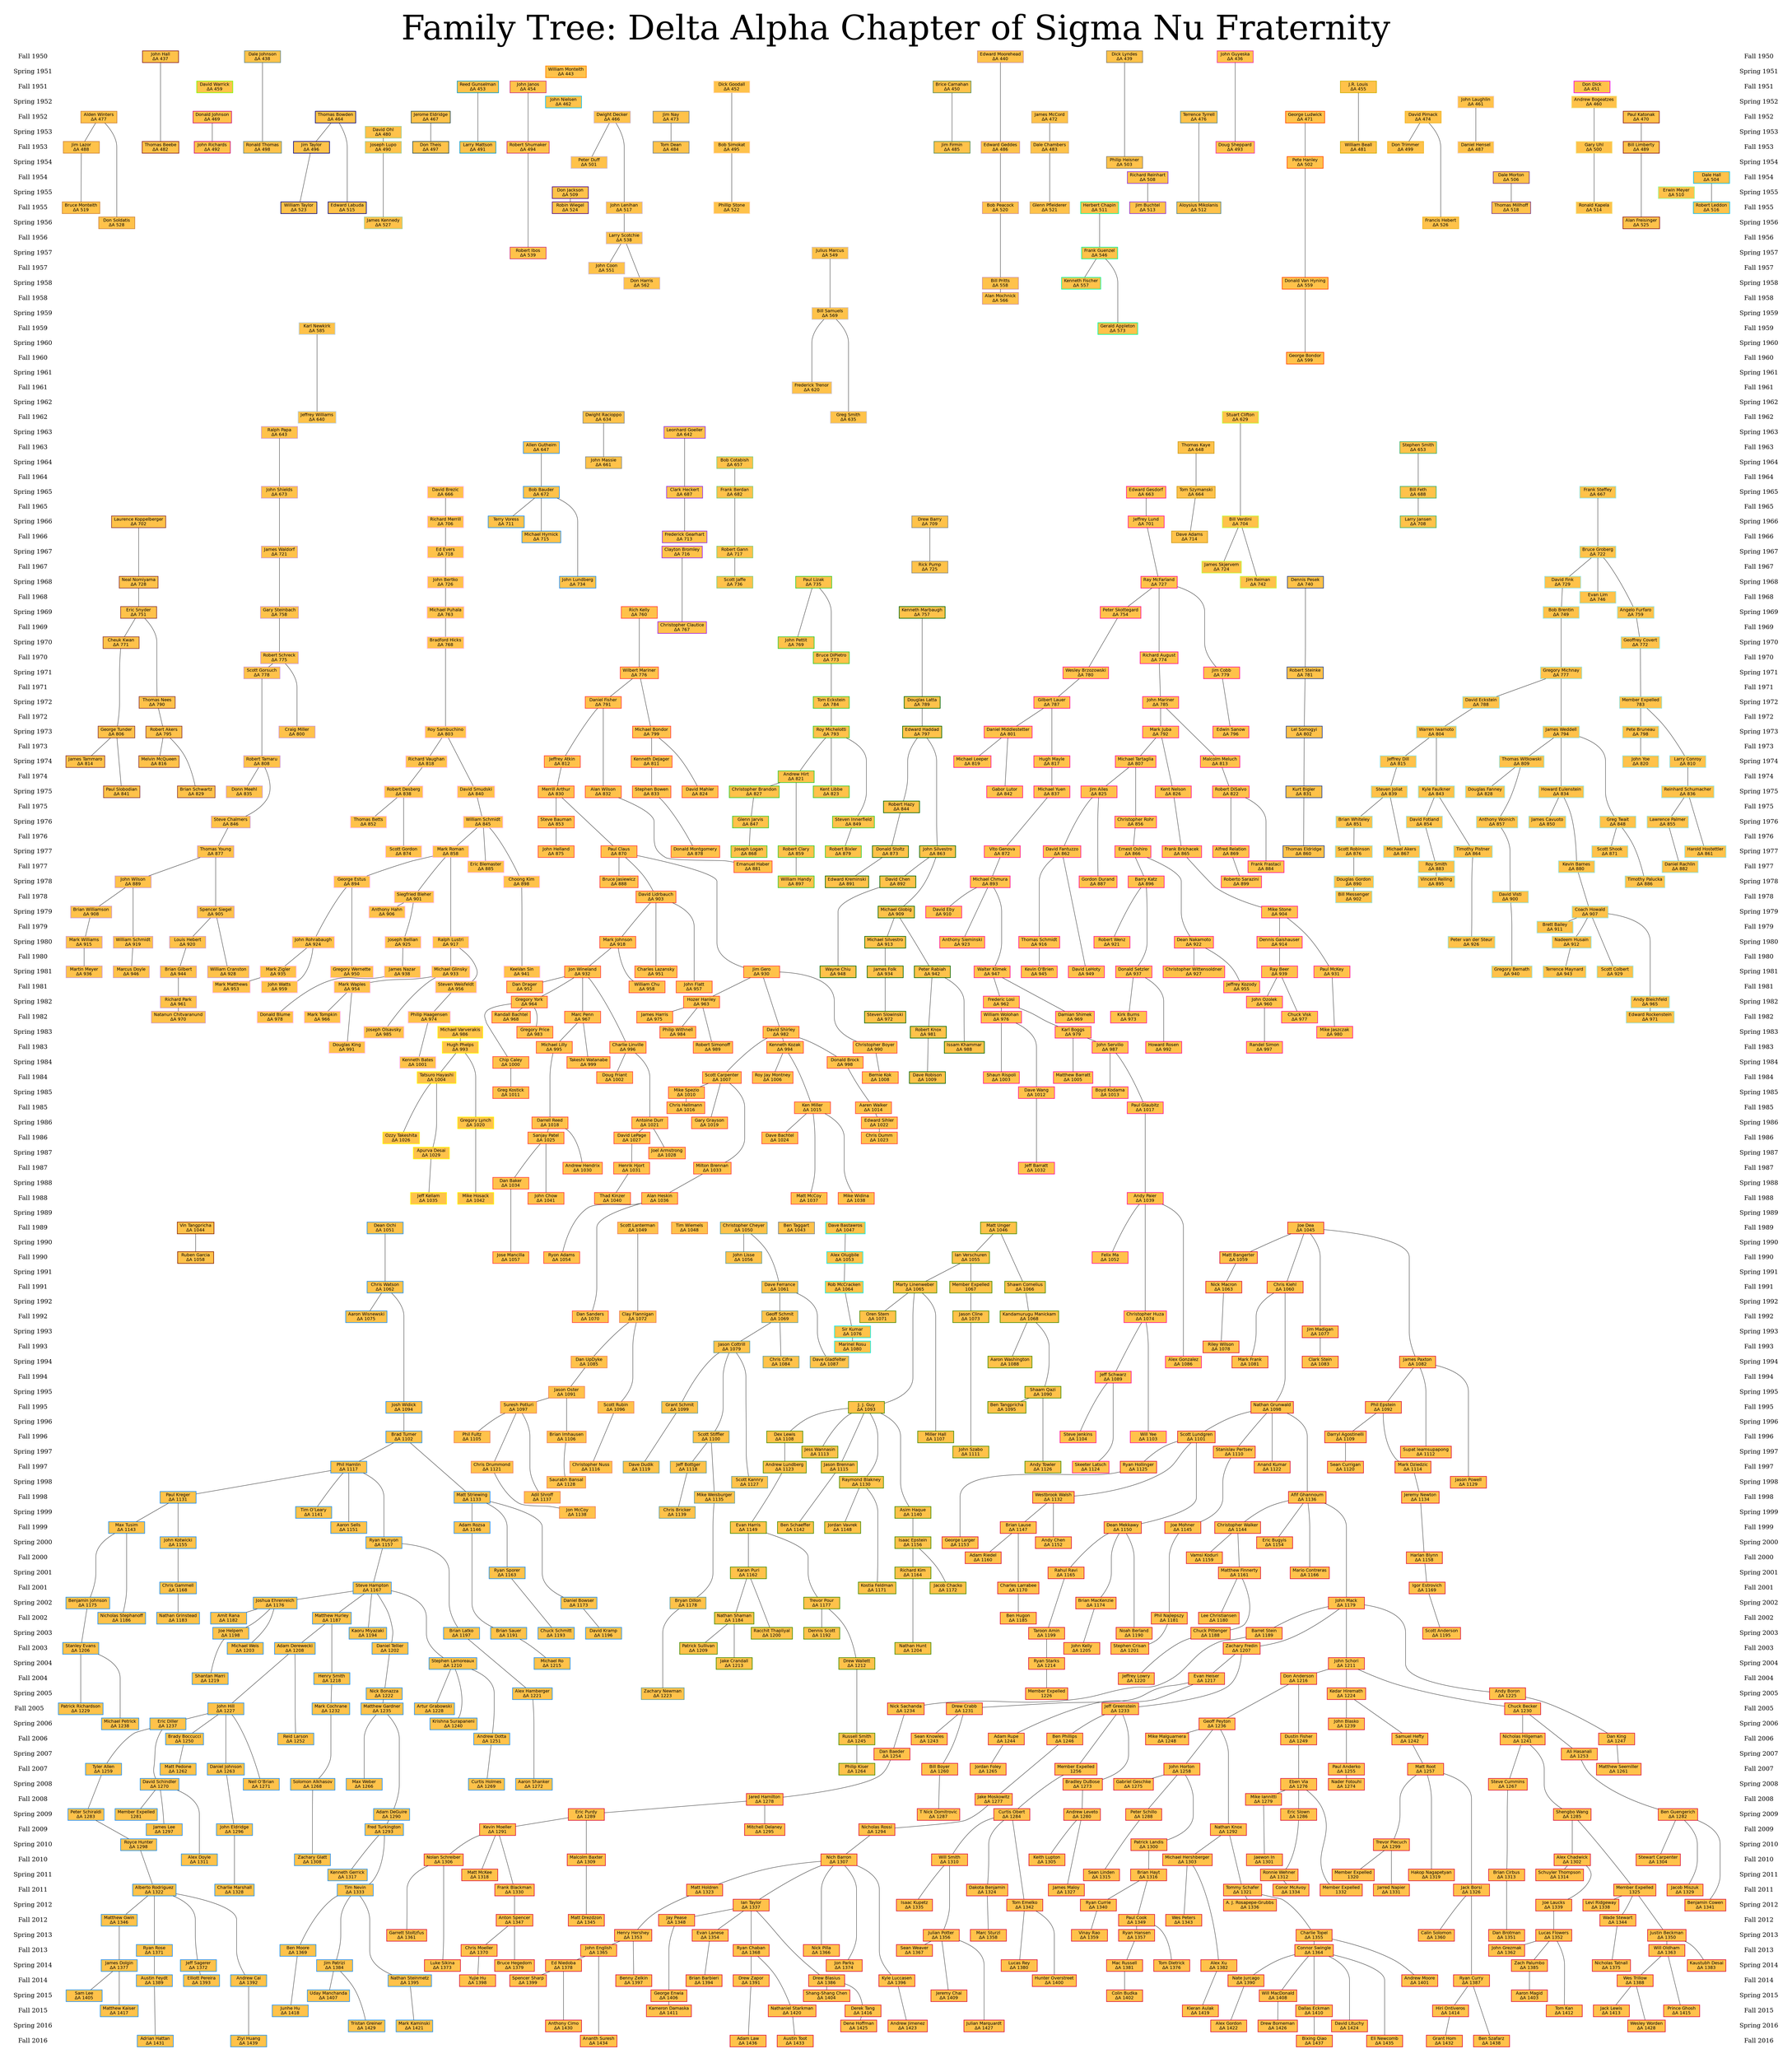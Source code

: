 digraph "family-tree" {
    size=80;
    ratio="compress";
    pad=".5, .5";
    ranksep=0.15;
    nodesep=0.5;
    label="Family Tree: Delta Alpha Chapter of Sigma Nu Fraternity";
    labelloc="t";
    fontsize=110;
    concentrate=False;
    node [style="filled",shape="box",penwidth=2,width=1.63,fontname="dejavu sans"];
    edge [arrowhead="none"];
    subgraph "ranks-left" {
        node [color="none",fontsize=20,fontname="dejavu serif"];
        edge [style="invis"];
        "ranks-left:fall1950" [label="Fall 1950"];
        "ranks-left:spring1951" [label="Spring 1951"];
        "ranks-left:fall1951" [label="Fall 1951"];
        "ranks-left:spring1952" [label="Spring 1952"];
        "ranks-left:fall1952" [label="Fall 1952"];
        "ranks-left:spring1953" [label="Spring 1953"];
        "ranks-left:fall1953" [label="Fall 1953"];
        "ranks-left:spring1954" [label="Spring 1954"];
        "ranks-left:fall1954" [label="Fall 1954"];
        "ranks-left:spring1955" [label="Spring 1955"];
        "ranks-left:fall1955" [label="Fall 1955"];
        "ranks-left:spring1956" [label="Spring 1956"];
        "ranks-left:fall1956" [label="Fall 1956"];
        "ranks-left:spring1957" [label="Spring 1957"];
        "ranks-left:fall1957" [label="Fall 1957"];
        "ranks-left:spring1958" [label="Spring 1958"];
        "ranks-left:fall1958" [label="Fall 1958"];
        "ranks-left:spring1959" [label="Spring 1959"];
        "ranks-left:fall1959" [label="Fall 1959"];
        "ranks-left:spring1960" [label="Spring 1960"];
        "ranks-left:fall1960" [label="Fall 1960"];
        "ranks-left:spring1961" [label="Spring 1961"];
        "ranks-left:fall1961" [label="Fall 1961"];
        "ranks-left:spring1962" [label="Spring 1962"];
        "ranks-left:fall1962" [label="Fall 1962"];
        "ranks-left:spring1963" [label="Spring 1963"];
        "ranks-left:fall1963" [label="Fall 1963"];
        "ranks-left:spring1964" [label="Spring 1964"];
        "ranks-left:fall1964" [label="Fall 1964"];
        "ranks-left:spring1965" [label="Spring 1965"];
        "ranks-left:fall1965" [label="Fall 1965"];
        "ranks-left:spring1966" [label="Spring 1966"];
        "ranks-left:fall1966" [label="Fall 1966"];
        "ranks-left:spring1967" [label="Spring 1967"];
        "ranks-left:fall1967" [label="Fall 1967"];
        "ranks-left:spring1968" [label="Spring 1968"];
        "ranks-left:fall1968" [label="Fall 1968"];
        "ranks-left:spring1969" [label="Spring 1969"];
        "ranks-left:fall1969" [label="Fall 1969"];
        "ranks-left:spring1970" [label="Spring 1970"];
        "ranks-left:fall1970" [label="Fall 1970"];
        "ranks-left:spring1971" [label="Spring 1971"];
        "ranks-left:fall1971" [label="Fall 1971"];
        "ranks-left:spring1972" [label="Spring 1972"];
        "ranks-left:fall1972" [label="Fall 1972"];
        "ranks-left:spring1973" [label="Spring 1973"];
        "ranks-left:fall1973" [label="Fall 1973"];
        "ranks-left:spring1974" [label="Spring 1974"];
        "ranks-left:fall1974" [label="Fall 1974"];
        "ranks-left:spring1975" [label="Spring 1975"];
        "ranks-left:fall1975" [label="Fall 1975"];
        "ranks-left:spring1976" [label="Spring 1976"];
        "ranks-left:fall1976" [label="Fall 1976"];
        "ranks-left:spring1977" [label="Spring 1977"];
        "ranks-left:fall1977" [label="Fall 1977"];
        "ranks-left:spring1978" [label="Spring 1978"];
        "ranks-left:fall1978" [label="Fall 1978"];
        "ranks-left:spring1979" [label="Spring 1979"];
        "ranks-left:fall1979" [label="Fall 1979"];
        "ranks-left:spring1980" [label="Spring 1980"];
        "ranks-left:fall1980" [label="Fall 1980"];
        "ranks-left:spring1981" [label="Spring 1981"];
        "ranks-left:fall1981" [label="Fall 1981"];
        "ranks-left:spring1982" [label="Spring 1982"];
        "ranks-left:fall1982" [label="Fall 1982"];
        "ranks-left:spring1983" [label="Spring 1983"];
        "ranks-left:fall1983" [label="Fall 1983"];
        "ranks-left:spring1984" [label="Spring 1984"];
        "ranks-left:fall1984" [label="Fall 1984"];
        "ranks-left:spring1985" [label="Spring 1985"];
        "ranks-left:fall1985" [label="Fall 1985"];
        "ranks-left:spring1986" [label="Spring 1986"];
        "ranks-left:fall1986" [label="Fall 1986"];
        "ranks-left:spring1987" [label="Spring 1987"];
        "ranks-left:fall1987" [label="Fall 1987"];
        "ranks-left:spring1988" [label="Spring 1988"];
        "ranks-left:fall1988" [label="Fall 1988"];
        "ranks-left:spring1989" [label="Spring 1989"];
        "ranks-left:fall1989" [label="Fall 1989"];
        "ranks-left:spring1990" [label="Spring 1990"];
        "ranks-left:fall1990" [label="Fall 1990"];
        "ranks-left:spring1991" [label="Spring 1991"];
        "ranks-left:fall1991" [label="Fall 1991"];
        "ranks-left:spring1992" [label="Spring 1992"];
        "ranks-left:fall1992" [label="Fall 1992"];
        "ranks-left:spring1993" [label="Spring 1993"];
        "ranks-left:fall1993" [label="Fall 1993"];
        "ranks-left:spring1994" [label="Spring 1994"];
        "ranks-left:fall1994" [label="Fall 1994"];
        "ranks-left:spring1995" [label="Spring 1995"];
        "ranks-left:fall1995" [label="Fall 1995"];
        "ranks-left:spring1996" [label="Spring 1996"];
        "ranks-left:fall1996" [label="Fall 1996"];
        "ranks-left:spring1997" [label="Spring 1997"];
        "ranks-left:fall1997" [label="Fall 1997"];
        "ranks-left:spring1998" [label="Spring 1998"];
        "ranks-left:fall1998" [label="Fall 1998"];
        "ranks-left:spring1999" [label="Spring 1999"];
        "ranks-left:fall1999" [label="Fall 1999"];
        "ranks-left:spring2000" [label="Spring 2000"];
        "ranks-left:fall2000" [label="Fall 2000"];
        "ranks-left:spring2001" [label="Spring 2001"];
        "ranks-left:fall2001" [label="Fall 2001"];
        "ranks-left:spring2002" [label="Spring 2002"];
        "ranks-left:fall2002" [label="Fall 2002"];
        "ranks-left:spring2003" [label="Spring 2003"];
        "ranks-left:fall2003" [label="Fall 2003"];
        "ranks-left:spring2004" [label="Spring 2004"];
        "ranks-left:fall2004" [label="Fall 2004"];
        "ranks-left:spring2005" [label="Spring 2005"];
        "ranks-left:fall2005" [label="Fall 2005"];
        "ranks-left:spring2006" [label="Spring 2006"];
        "ranks-left:fall2006" [label="Fall 2006"];
        "ranks-left:spring2007" [label="Spring 2007"];
        "ranks-left:fall2007" [label="Fall 2007"];
        "ranks-left:spring2008" [label="Spring 2008"];
        "ranks-left:fall2008" [label="Fall 2008"];
        "ranks-left:spring2009" [label="Spring 2009"];
        "ranks-left:fall2009" [label="Fall 2009"];
        "ranks-left:spring2010" [label="Spring 2010"];
        "ranks-left:fall2010" [label="Fall 2010"];
        "ranks-left:spring2011" [label="Spring 2011"];
        "ranks-left:fall2011" [label="Fall 2011"];
        "ranks-left:spring2012" [label="Spring 2012"];
        "ranks-left:fall2012" [label="Fall 2012"];
        "ranks-left:spring2013" [label="Spring 2013"];
        "ranks-left:fall2013" [label="Fall 2013"];
        "ranks-left:spring2014" [label="Spring 2014"];
        "ranks-left:fall2014" [label="Fall 2014"];
        "ranks-left:spring2015" [label="Spring 2015"];
        "ranks-left:fall2015" [label="Fall 2015"];
        "ranks-left:spring2016" [label="Spring 2016"];
        "ranks-left:fall2016" [label="Fall 2016"];
        "ranks-left:fall1950" -> "ranks-left:spring1951";
        "ranks-left:spring1951" -> "ranks-left:fall1951";
        "ranks-left:fall1951" -> "ranks-left:spring1952";
        "ranks-left:spring1952" -> "ranks-left:fall1952";
        "ranks-left:fall1952" -> "ranks-left:spring1953";
        "ranks-left:spring1953" -> "ranks-left:fall1953";
        "ranks-left:fall1953" -> "ranks-left:spring1954";
        "ranks-left:spring1954" -> "ranks-left:fall1954";
        "ranks-left:fall1954" -> "ranks-left:spring1955";
        "ranks-left:spring1955" -> "ranks-left:fall1955";
        "ranks-left:fall1955" -> "ranks-left:spring1956";
        "ranks-left:spring1956" -> "ranks-left:fall1956";
        "ranks-left:fall1956" -> "ranks-left:spring1957";
        "ranks-left:spring1957" -> "ranks-left:fall1957";
        "ranks-left:fall1957" -> "ranks-left:spring1958";
        "ranks-left:spring1958" -> "ranks-left:fall1958";
        "ranks-left:fall1958" -> "ranks-left:spring1959";
        "ranks-left:spring1959" -> "ranks-left:fall1959";
        "ranks-left:fall1959" -> "ranks-left:spring1960";
        "ranks-left:spring1960" -> "ranks-left:fall1960";
        "ranks-left:fall1960" -> "ranks-left:spring1961";
        "ranks-left:spring1961" -> "ranks-left:fall1961";
        "ranks-left:fall1961" -> "ranks-left:spring1962";
        "ranks-left:spring1962" -> "ranks-left:fall1962";
        "ranks-left:fall1962" -> "ranks-left:spring1963";
        "ranks-left:spring1963" -> "ranks-left:fall1963";
        "ranks-left:fall1963" -> "ranks-left:spring1964";
        "ranks-left:spring1964" -> "ranks-left:fall1964";
        "ranks-left:fall1964" -> "ranks-left:spring1965";
        "ranks-left:spring1965" -> "ranks-left:fall1965";
        "ranks-left:fall1965" -> "ranks-left:spring1966";
        "ranks-left:spring1966" -> "ranks-left:fall1966";
        "ranks-left:fall1966" -> "ranks-left:spring1967";
        "ranks-left:spring1967" -> "ranks-left:fall1967";
        "ranks-left:fall1967" -> "ranks-left:spring1968";
        "ranks-left:spring1968" -> "ranks-left:fall1968";
        "ranks-left:fall1968" -> "ranks-left:spring1969";
        "ranks-left:spring1969" -> "ranks-left:fall1969";
        "ranks-left:fall1969" -> "ranks-left:spring1970";
        "ranks-left:spring1970" -> "ranks-left:fall1970";
        "ranks-left:fall1970" -> "ranks-left:spring1971";
        "ranks-left:spring1971" -> "ranks-left:fall1971";
        "ranks-left:fall1971" -> "ranks-left:spring1972";
        "ranks-left:spring1972" -> "ranks-left:fall1972";
        "ranks-left:fall1972" -> "ranks-left:spring1973";
        "ranks-left:spring1973" -> "ranks-left:fall1973";
        "ranks-left:fall1973" -> "ranks-left:spring1974";
        "ranks-left:spring1974" -> "ranks-left:fall1974";
        "ranks-left:fall1974" -> "ranks-left:spring1975";
        "ranks-left:spring1975" -> "ranks-left:fall1975";
        "ranks-left:fall1975" -> "ranks-left:spring1976";
        "ranks-left:spring1976" -> "ranks-left:fall1976";
        "ranks-left:fall1976" -> "ranks-left:spring1977";
        "ranks-left:spring1977" -> "ranks-left:fall1977";
        "ranks-left:fall1977" -> "ranks-left:spring1978";
        "ranks-left:spring1978" -> "ranks-left:fall1978";
        "ranks-left:fall1978" -> "ranks-left:spring1979";
        "ranks-left:spring1979" -> "ranks-left:fall1979";
        "ranks-left:fall1979" -> "ranks-left:spring1980";
        "ranks-left:spring1980" -> "ranks-left:fall1980";
        "ranks-left:fall1980" -> "ranks-left:spring1981";
        "ranks-left:spring1981" -> "ranks-left:fall1981";
        "ranks-left:fall1981" -> "ranks-left:spring1982";
        "ranks-left:spring1982" -> "ranks-left:fall1982";
        "ranks-left:fall1982" -> "ranks-left:spring1983";
        "ranks-left:spring1983" -> "ranks-left:fall1983";
        "ranks-left:fall1983" -> "ranks-left:spring1984";
        "ranks-left:spring1984" -> "ranks-left:fall1984";
        "ranks-left:fall1984" -> "ranks-left:spring1985";
        "ranks-left:spring1985" -> "ranks-left:fall1985";
        "ranks-left:fall1985" -> "ranks-left:spring1986";
        "ranks-left:spring1986" -> "ranks-left:fall1986";
        "ranks-left:fall1986" -> "ranks-left:spring1987";
        "ranks-left:spring1987" -> "ranks-left:fall1987";
        "ranks-left:fall1987" -> "ranks-left:spring1988";
        "ranks-left:spring1988" -> "ranks-left:fall1988";
        "ranks-left:fall1988" -> "ranks-left:spring1989";
        "ranks-left:spring1989" -> "ranks-left:fall1989";
        "ranks-left:fall1989" -> "ranks-left:spring1990";
        "ranks-left:spring1990" -> "ranks-left:fall1990";
        "ranks-left:fall1990" -> "ranks-left:spring1991";
        "ranks-left:spring1991" -> "ranks-left:fall1991";
        "ranks-left:fall1991" -> "ranks-left:spring1992";
        "ranks-left:spring1992" -> "ranks-left:fall1992";
        "ranks-left:fall1992" -> "ranks-left:spring1993";
        "ranks-left:spring1993" -> "ranks-left:fall1993";
        "ranks-left:fall1993" -> "ranks-left:spring1994";
        "ranks-left:spring1994" -> "ranks-left:fall1994";
        "ranks-left:fall1994" -> "ranks-left:spring1995";
        "ranks-left:spring1995" -> "ranks-left:fall1995";
        "ranks-left:fall1995" -> "ranks-left:spring1996";
        "ranks-left:spring1996" -> "ranks-left:fall1996";
        "ranks-left:fall1996" -> "ranks-left:spring1997";
        "ranks-left:spring1997" -> "ranks-left:fall1997";
        "ranks-left:fall1997" -> "ranks-left:spring1998";
        "ranks-left:spring1998" -> "ranks-left:fall1998";
        "ranks-left:fall1998" -> "ranks-left:spring1999";
        "ranks-left:spring1999" -> "ranks-left:fall1999";
        "ranks-left:fall1999" -> "ranks-left:spring2000";
        "ranks-left:spring2000" -> "ranks-left:fall2000";
        "ranks-left:fall2000" -> "ranks-left:spring2001";
        "ranks-left:spring2001" -> "ranks-left:fall2001";
        "ranks-left:fall2001" -> "ranks-left:spring2002";
        "ranks-left:spring2002" -> "ranks-left:fall2002";
        "ranks-left:fall2002" -> "ranks-left:spring2003";
        "ranks-left:spring2003" -> "ranks-left:fall2003";
        "ranks-left:fall2003" -> "ranks-left:spring2004";
        "ranks-left:spring2004" -> "ranks-left:fall2004";
        "ranks-left:fall2004" -> "ranks-left:spring2005";
        "ranks-left:spring2005" -> "ranks-left:fall2005";
        "ranks-left:fall2005" -> "ranks-left:spring2006";
        "ranks-left:spring2006" -> "ranks-left:fall2006";
        "ranks-left:fall2006" -> "ranks-left:spring2007";
        "ranks-left:spring2007" -> "ranks-left:fall2007";
        "ranks-left:fall2007" -> "ranks-left:spring2008";
        "ranks-left:spring2008" -> "ranks-left:fall2008";
        "ranks-left:fall2008" -> "ranks-left:spring2009";
        "ranks-left:spring2009" -> "ranks-left:fall2009";
        "ranks-left:fall2009" -> "ranks-left:spring2010";
        "ranks-left:spring2010" -> "ranks-left:fall2010";
        "ranks-left:fall2010" -> "ranks-left:spring2011";
        "ranks-left:spring2011" -> "ranks-left:fall2011";
        "ranks-left:fall2011" -> "ranks-left:spring2012";
        "ranks-left:spring2012" -> "ranks-left:fall2012";
        "ranks-left:fall2012" -> "ranks-left:spring2013";
        "ranks-left:spring2013" -> "ranks-left:fall2013";
        "ranks-left:fall2013" -> "ranks-left:spring2014";
        "ranks-left:spring2014" -> "ranks-left:fall2014";
        "ranks-left:fall2014" -> "ranks-left:spring2015";
        "ranks-left:spring2015" -> "ranks-left:fall2015";
        "ranks-left:fall2015" -> "ranks-left:spring2016";
        "ranks-left:spring2016" -> "ranks-left:fall2016";
    }
    subgraph "members" {
        node [fillcolor=".11 .71 1."];
        "702" [label="Laurence Koppelberger\nΔΑ 702",color="indianred4"];
        "728" [label="Neal Nomiyama\nΔΑ 728",color="indianred4"];
        "751" [label="Eric Snyder\nΔΑ 751",color="indianred4"];
        "771" [label="Cheuk Kwan\nΔΑ 771",color="indianred4"];
        "790" [label="Thomas Nees\nΔΑ 790",color="indianred4"];
        "795" [label="Robert Akers\nΔΑ 795",color="indianred4"];
        "806" [label="George Tunder\nΔΑ 806",color="indianred4"];
        "814" [label="James Tammaro\nΔΑ 814",color="indianred4"];
        "816" [label="Melvin McQueen\nΔΑ 816",color="indianred4"];
        "829" [label="Brian Schwartz\nΔΑ 829",color="indianred4"];
        "841" [label="Paul Slobodian\nΔΑ 841",color="indianred4"];
        "477" [label="Alden Winters\nΔΑ 477",color="tan3"];
        "488" [label="Jim Lazor\nΔΑ 488",color="tan3"];
        "519" [label="Bruce Monteith\nΔΑ 519",color="tan3"];
        "528" [label="Don Soldatis\nΔΑ 528",color="tan3"];
        "437" [label="John Hall\nΔΑ 437",color="brown4"];
        "482" [label="Thomas Beebe\nΔΑ 482",color="brown4"];
        "643" [label="Ralph Papa\nΔΑ 643",color="plum3"];
        "673" [label="John Shields\nΔΑ 673",color="plum3"];
        "721" [label="James Waldorf\nΔΑ 721",color="plum3"];
        "758" [label="Gary Steinbach\nΔΑ 758",color="plum3"];
        "775" [label="Robert Schreck\nΔΑ 775",color="plum3"];
        "778" [label="Scott Gorsuch\nΔΑ 778",color="plum3"];
        "800" [label="Craig Miller\nΔΑ 800",color="plum3"];
        "808" [label="Robert Tamaru\nΔΑ 808",color="plum3"];
        "835" [label="Donn Meehl\nΔΑ 835",color="plum3"];
        "846" [label="Steve Chalmers\nΔΑ 846",color="plum3"];
        "877" [label="Thomas Young\nΔΑ 877",color="plum3"];
        "889" [label="John Wilson\nΔΑ 889",color="plum3"];
        "905" [label="Spencer Siegel\nΔΑ 905",color="plum3"];
        "908" [label="Brian Williamson\nΔΑ 908",color="plum3"];
        "915" [label="Mark Williams\nΔΑ 915",color="plum3"];
        "919" [label="William Schmidt\nΔΑ 919",color="plum3"];
        "920" [label="Louis Hebert\nΔΑ 920",color="plum3"];
        "928" [label="William Cranston\nΔΑ 928",color="plum3"];
        "936" [label="Martin Meyer\nΔΑ 936",color="plum3"];
        "944" [label="Brian Gilbert\nΔΑ 944",color="plum3"];
        "946" [label="Marcus Doyle\nΔΑ 946",color="plum3"];
        "961" [label="Richard Park\nΔΑ 961",color="plum3"];
        "970" [label="Natanun Chitvaranund\nΔΑ 970",color="plum3"];
        "459" [label="David Warrick\nΔΑ 459",color="chartreuse1"];
        "469" [label="Donald Johnson\nΔΑ 469",color="deeppink3"];
        "492" [label="John Richards\nΔΑ 492",color="deeppink3"];
        "1044" [label="Vin Tangpricha\nΔΑ 1044",color="orangered4"];
        "1058" [label="Ruben Garcia\nΔΑ 1058",color="orangered4"];
        "438" [label="Dale Johnson\nΔΑ 438",color="paleturquoise4"];
        "498" [label="Ronald Thomas\nΔΑ 498",color="paleturquoise4"];
        "464" [label="Thomas Bowden\nΔΑ 464",color="navy"];
        "496" [label="Jim Taylor\nΔΑ 496",color="navy"];
        "515" [label="Edward Labuda\nΔΑ 515",color="navy"];
        "523" [label="William Taylor\nΔΑ 523",color="navy"];
        "480" [label="David Ohl\nΔΑ 480",color="darkseagreen3"];
        "490" [label="Joseph Lupo\nΔΑ 490",color="darkseagreen3"];
        "527" [label="James Kennedy\nΔΑ 527",color="darkseagreen3"];
        "1051" [label="Dean Ochi\nΔΑ 1051",color="dodgerblue"];
        "1062" [label="Chris Watson\nΔΑ 1062",color="dodgerblue"];
        "1075" [label="Aaron Wisnewski\nΔΑ 1075",color="dodgerblue"];
        "1094" [label="Josh Widick\nΔΑ 1094",color="dodgerblue"];
        "1102" [label="Brad Turner\nΔΑ 1102",color="dodgerblue"];
        "1117" [label="Phil Hamlin\nΔΑ 1117",color="dodgerblue"];
        "1131" [label="Paul Kreger\nΔΑ 1131",color="dodgerblue"];
        "1133" [label="Matt Striewing\nΔΑ 1133",color="dodgerblue"];
        "1141" [label="Tim O’Leary\nΔΑ 1141",color="dodgerblue"];
        "1143" [label="Max Tusim\nΔΑ 1143",color="dodgerblue"];
        "1146" [label="Adam Rozsa\nΔΑ 1146",color="dodgerblue"];
        "1151" [label="Aaron Sells\nΔΑ 1151",color="dodgerblue"];
        "1155" [label="John Kotwicki\nΔΑ 1155",color="dodgerblue"];
        "1157" [label="Ryan Munyon\nΔΑ 1157",color="dodgerblue"];
        "1163" [label="Ryan Sporer\nΔΑ 1163",color="dodgerblue"];
        "1167" [label="Steve Hampton\nΔΑ 1167",color="dodgerblue"];
        "1168" [label="Chris Gammell\nΔΑ 1168",color="dodgerblue"];
        "1173" [label="Daniel Bowser\nΔΑ 1173",color="dodgerblue"];
        "1175" [label="Benjamin Johnson\nΔΑ 1175",color="dodgerblue"];
        "1176" [label="Joshua Ehrenreich\nΔΑ 1176",color="dodgerblue"];
        "1182" [label="Amit Rana\nΔΑ 1182",color="dodgerblue"];
        "1183" [label="Nathan Grinstead\nΔΑ 1183",color="dodgerblue"];
        "1186" [label="Nicholas Stephanoff\nΔΑ 1186",color="dodgerblue"];
        "1187" [label="Matthew Hurley\nΔΑ 1187",color="dodgerblue"];
        "1191" [label="Brian Sauer\nΔΑ 1191",color="dodgerblue"];
        "1193" [label="Chuck Schmitt\nΔΑ 1193",color="dodgerblue"];
        "1194" [label="Kaoru Miyazaki\nΔΑ 1194",color="dodgerblue"];
        "1196" [label="David Kramp\nΔΑ 1196",color="dodgerblue"];
        "1197" [label="Brian Latko\nΔΑ 1197",color="dodgerblue"];
        "1198" [label="Joe Helpern\nΔΑ 1198",color="dodgerblue"];
        "1202" [label="Daniel Tellier\nΔΑ 1202",color="dodgerblue"];
        "1203" [label="Michael Weis\nΔΑ 1203",color="dodgerblue"];
        "1206" [label="Stanley Evans\nΔΑ 1206",color="dodgerblue"];
        "1208" [label="Adam Derewecki\nΔΑ 1208",color="dodgerblue"];
        "1210" [label="Stephen Lamoreaux\nΔΑ 1210",color="dodgerblue"];
        "1215" [label="Michael Ro\nΔΑ 1215",color="dodgerblue"];
        "1218" [label="Henry Smith\nΔΑ 1218",color="dodgerblue"];
        "1219" [label="Shantan Marri\nΔΑ 1219",color="dodgerblue"];
        "1221" [label="Alex Hamberger\nΔΑ 1221",color="dodgerblue"];
        "1222" [label="Nick Bonazza\nΔΑ 1222",color="dodgerblue"];
        "1227" [label="John Hill\nΔΑ 1227",color="dodgerblue"];
        "1228" [label="Artur Grabowski\nΔΑ 1228",color="dodgerblue"];
        "1229" [label="Patrick Richardson\nΔΑ 1229",color="dodgerblue"];
        "1232" [label="Mark Cochrane\nΔΑ 1232",color="dodgerblue"];
        "1235" [label="Matthew Gardner\nΔΑ 1235",color="dodgerblue"];
        "1237" [label="Eric Diller\nΔΑ 1237",color="dodgerblue"];
        "1238" [label="Michael Petrick\nΔΑ 1238",color="dodgerblue"];
        "1240" [label="Krishna Surapaneni\nΔΑ 1240",color="dodgerblue"];
        "1250" [label="Brady Boccucci\nΔΑ 1250",color="dodgerblue"];
        "1251" [label="Andrew Dotta\nΔΑ 1251",color="dodgerblue"];
        "1252" [label="Reid Larson\nΔΑ 1252",color="dodgerblue"];
        "1259" [label="Tyler Allen\nΔΑ 1259",color="dodgerblue"];
        "1262" [label="Matt Pedone\nΔΑ 1262",color="dodgerblue"];
        "1263" [label="Daniel Johnson\nΔΑ 1263",color="dodgerblue"];
        "1266" [label="Max Weber\nΔΑ 1266",color="dodgerblue"];
        "1268" [label="Solomon Alkhasov\nΔΑ 1268",color="dodgerblue"];
        "1269" [label="Curtis Holmes\nΔΑ 1269",color="dodgerblue"];
        "1270" [label="David Schindler\nΔΑ 1270",color="dodgerblue"];
        "1271" [label="Neil O’Brian\nΔΑ 1271",color="dodgerblue"];
        "1272" [label="Aaron Shanker\nΔΑ 1272",color="dodgerblue"];
        "1281" [label="Member Expelled\n1281",color="dodgerblue"];
        "1283" [label="Peter Schiraldi\nΔΑ 1283",color="dodgerblue"];
        "1290" [label="Adam DeGuire\nΔΑ 1290",color="dodgerblue"];
        "1293" [label="Fred Turkington\nΔΑ 1293",color="dodgerblue"];
        "1296" [label="John Eldridge\nΔΑ 1296",color="dodgerblue"];
        "1297" [label="James Lee\nΔΑ 1297",color="dodgerblue"];
        "1298" [label="Royce Hunter\nΔΑ 1298",color="dodgerblue"];
        "1308" [label="Zachary Glatt\nΔΑ 1308",color="dodgerblue"];
        "1311" [label="Alex Doyle\nΔΑ 1311",color="dodgerblue"];
        "1317" [label="Kenneth Gerrick\nΔΑ 1317",color="dodgerblue"];
        "1322" [label="Alberto Rodriguez\nΔΑ 1322",color="dodgerblue"];
        "1328" [label="Charlie Marshall\nΔΑ 1328",color="dodgerblue"];
        "1333" [label="Tim Nevin\nΔΑ 1333",color="dodgerblue"];
        "1346" [label="Matthew Gwin\nΔΑ 1346",color="dodgerblue"];
        "1369" [label="Ben Moore\nΔΑ 1369",color="dodgerblue"];
        "1371" [label="Ryan Rose\nΔΑ 1371",color="dodgerblue"];
        "1372" [label="Jeff Sagerer\nΔΑ 1372",color="dodgerblue"];
        "1377" [label="James Dolgin\nΔΑ 1377",color="dodgerblue"];
        "1384" [label="Jim Patrizi\nΔΑ 1384",color="dodgerblue"];
        "1389" [label="Austin Feydt\nΔΑ 1389",color="dodgerblue"];
        "1392" [label="Andrew Cai\nΔΑ 1392",color="dodgerblue"];
        "1393" [label="Elliott Pereira\nΔΑ 1393",color="dodgerblue"];
        "1395" [label="Nathan Steinmetz\nΔΑ 1395",color="dodgerblue"];
        "1405" [label="Sam Lee\nΔΑ 1405",color="dodgerblue"];
        "1407" [label="Uday Manchanda\nΔΑ 1407",color="dodgerblue"];
        "1417" [label="Matthew Kaiser\nΔΑ 1417",color="dodgerblue"];
        "1418" [label="Junhe Hu\nΔΑ 1418",color="dodgerblue"];
        "1421" [label="Mark Kaminski\nΔΑ 1421",color="dodgerblue"];
        "1429" [label="Tristan Greiner\nΔΑ 1429",color="dodgerblue"];
        "1431" [label="Adrian Hattan\nΔΑ 1431",color="dodgerblue"];
        "1439" [label="Ziyi Huang\nΔΑ 1439",color="dodgerblue"];
        "467" [label="Jerome Eldridge\nΔΑ 467",color="darkslategray"];
        "497" [label="Don Theis\nΔΑ 497",color="darkslategray"];
        "1001" [label="Kenneth Bates\nΔΑ 1001",color="plum1"];
        "666" [label="David Brezic\nΔΑ 666",color="plum1"];
        "706" [label="Richard Merrill\nΔΑ 706",color="plum1"];
        "718" [label="Ed Evers\nΔΑ 718",color="plum1"];
        "726" [label="John Bertko\nΔΑ 726",color="plum1"];
        "763" [label="Michael Puhala\nΔΑ 763",color="plum1"];
        "768" [label="Bradford Hicks\nΔΑ 768",color="plum1"];
        "803" [label="Roy Sambuchino\nΔΑ 803",color="plum1"];
        "818" [label="Richard Vaughan\nΔΑ 818",color="plum1"];
        "838" [label="Robert Desberg\nΔΑ 838",color="plum1"];
        "840" [label="David Smudski\nΔΑ 840",color="plum1"];
        "845" [label="William Schmidt\nΔΑ 845",color="plum1"];
        "852" [label="Thomas Betts\nΔΑ 852",color="plum1"];
        "858" [label="Mark Roman\nΔΑ 858",color="plum1"];
        "874" [label="Scott Gordon\nΔΑ 874",color="plum1"];
        "885" [label="Eric Blemaster\nΔΑ 885",color="plum1"];
        "894" [label="George Estus\nΔΑ 894",color="plum1"];
        "898" [label="Choong Kim\nΔΑ 898",color="plum1"];
        "901" [label="Siegfried Bleher\nΔΑ 901",color="plum1"];
        "906" [label="Anthony Hahn\nΔΑ 906",color="plum1"];
        "917" [label="Ralph Lustri\nΔΑ 917",color="plum1"];
        "924" [label="John Rohrabaugh\nΔΑ 924",color="plum1"];
        "925" [label="Joseph Bellian\nΔΑ 925",color="plum1"];
        "933" [label="Michael Glinsky\nΔΑ 933",color="plum1"];
        "935" [label="Mark Zigler\nΔΑ 935",color="plum1"];
        "938" [label="James Nazar\nΔΑ 938",color="plum1"];
        "941" [label="KeeVan Sin\nΔΑ 941",color="plum1"];
        "950" [label="Gregory Wernette\nΔΑ 950",color="plum1"];
        "953" [label="Mark Matthews\nΔΑ 953",color="plum1"];
        "954" [label="Mark Waples\nΔΑ 954",color="plum1"];
        "956" [label="Steven Weisfeldt\nΔΑ 956",color="plum1"];
        "959" [label="John Watts\nΔΑ 959",color="plum1"];
        "966" [label="Mark Tompkin\nΔΑ 966",color="plum1"];
        "974" [label="Philip Haagensen\nΔΑ 974",color="plum1"];
        "978" [label="Donald Blume\nΔΑ 978",color="plum1"];
        "985" [label="Joseph Olsavsky\nΔΑ 985",color="plum1"];
        "991" [label="Douglas King\nΔΑ 991",color="plum1"];
        "1004" [label="Tatsuro Hayashi\nΔΑ 1004",color="yellow"];
        "1020" [label="Gregory Lynch\nΔΑ 1020",color="yellow"];
        "1026" [label="Ozzy Takeshita\nΔΑ 1026",color="yellow"];
        "1029" [label="Apurva Desai\nΔΑ 1029",color="yellow"];
        "1035" [label="Jeff Kellam\nΔΑ 1035",color="yellow"];
        "1042" [label="Mike Hosack\nΔΑ 1042",color="yellow"];
        "986" [label="Michael Varverakis\nΔΑ 986",color="yellow"];
        "993" [label="Hugh Phelps\nΔΑ 993",color="yellow"];
        "1000" [label="Chip Caley\nΔΑ 1000",color="brown1"];
        "1002" [label="Doug Friant\nΔΑ 1002",color="brown1"];
        "1006" [label="Roy Jay Montney\nΔΑ 1006",color="brown1"];
        "1007" [label="Scott Carpenter\nΔΑ 1007",color="brown1"];
        "1008" [label="Bernie Kok\nΔΑ 1008",color="brown1"];
        "1010" [label="Mike Spezio\nΔΑ 1010",color="brown1"];
        "1011" [label="Greg Kostick\nΔΑ 1011",color="brown1"];
        "1014" [label="Aaren Walker\nΔΑ 1014",color="brown1"];
        "1015" [label="Ken Miller\nΔΑ 1015",color="brown1"];
        "1016" [label="Chris Hellmann\nΔΑ 1016",color="brown1"];
        "1018" [label="Darrell Reed\nΔΑ 1018",color="brown1"];
        "1019" [label="Gary Grayson\nΔΑ 1019",color="brown1"];
        "1021" [label="Antoine Durr\nΔΑ 1021",color="brown1"];
        "1022" [label="Edward Sihler\nΔΑ 1022",color="brown1"];
        "1023" [label="Chris Dumm\nΔΑ 1023",color="brown1"];
        "1024" [label="Dave Bachtel\nΔΑ 1024",color="brown1"];
        "1025" [label="Sanjay Patel\nΔΑ 1025",color="brown1"];
        "1027" [label="David LePage\nΔΑ 1027",color="brown1"];
        "1028" [label="Joel Armstrong\nΔΑ 1028",color="brown1"];
        "1030" [label="Andrew Hendrix\nΔΑ 1030",color="brown1"];
        "1031" [label="Henrik Hjort\nΔΑ 1031",color="brown1"];
        "1033" [label="Milton Brennan\nΔΑ 1033",color="brown1"];
        "1034" [label="Dan Baker\nΔΑ 1034",color="brown1"];
        "1036" [label="Alan Heskin\nΔΑ 1036",color="brown1"];
        "1037" [label="Matt McCoy\nΔΑ 1037",color="brown1"];
        "1038" [label="Mike Widina\nΔΑ 1038",color="brown1"];
        "1040" [label="Thad Kinzer\nΔΑ 1040",color="brown1"];
        "1041" [label="John Chow\nΔΑ 1041",color="brown1"];
        "1054" [label="Ryon Adams\nΔΑ 1054",color="brown1"];
        "1057" [label="Jose Mancilla\nΔΑ 1057",color="brown1"];
        "1070" [label="Dan Sanders\nΔΑ 1070",color="brown1"];
        "760" [label="Rich Kelly\nΔΑ 760",color="brown1"];
        "776" [label="Wilbert Mariner\nΔΑ 776",color="brown1"];
        "791" [label="Daniel Fisher\nΔΑ 791",color="brown1"];
        "799" [label="Michael Bondor\nΔΑ 799",color="brown1"];
        "811" [label="Kenneth DeJager\nΔΑ 811",color="brown1"];
        "812" [label="Jeffrey Atkin\nΔΑ 812",color="brown1"];
        "824" [label="David Mahler\nΔΑ 824",color="brown1"];
        "830" [label="Merrill Arthur\nΔΑ 830",color="brown1"];
        "832" [label="Alan Wilson\nΔΑ 832",color="brown1"];
        "833" [label="Stephen Bowen\nΔΑ 833",color="brown1"];
        "853" [label="Steve Bauman\nΔΑ 853",color="brown1"];
        "870" [label="Paul Claus\nΔΑ 870",color="brown1"];
        "875" [label="John Helland\nΔΑ 875",color="brown1"];
        "878" [label="Donald Montgomery\nΔΑ 878",color="brown1"];
        "881" [label="Emanuel Haber\nΔΑ 881",color="brown1"];
        "888" [label="Bruce Jasiewicz\nΔΑ 888",color="brown1"];
        "903" [label="David Lidrbauch\nΔΑ 903",color="brown1"];
        "918" [label="Mark Johnson\nΔΑ 918",color="brown1"];
        "930" [label="Jim Gero\nΔΑ 930",color="brown1"];
        "932" [label="Jon Wineland\nΔΑ 932",color="brown1"];
        "951" [label="Charles Lazansky\nΔΑ 951",color="brown1"];
        "952" [label="Dan Drager\nΔΑ 952",color="brown1"];
        "957" [label="John Flatt\nΔΑ 957",color="brown1"];
        "958" [label="William Chu\nΔΑ 958",color="brown1"];
        "963" [label="Hozer Hanley\nΔΑ 963",color="brown1"];
        "964" [label="Gregory York\nΔΑ 964",color="brown1"];
        "967" [label="Marc Penn\nΔΑ 967",color="brown1"];
        "968" [label="Randall Bachtel\nΔΑ 968",color="brown1"];
        "975" [label="James Harris\nΔΑ 975",color="brown1"];
        "982" [label="David Shirley\nΔΑ 982",color="brown1"];
        "983" [label="Gregory Price\nΔΑ 983",color="brown1"];
        "984" [label="Philip Withnell\nΔΑ 984",color="brown1"];
        "989" [label="Robert Simonoff\nΔΑ 989",color="brown1"];
        "990" [label="Christopher Boyer\nΔΑ 990",color="brown1"];
        "994" [label="Kenneth Kozak\nΔΑ 994",color="brown1"];
        "995" [label="Michael Lilly\nΔΑ 995",color="brown1"];
        "996" [label="Charlie Linville\nΔΑ 996",color="brown1"];
        "998" [label="Donald Brock\nΔΑ 998",color="brown1"];
        "999" [label="Takeshi Watanabe\nΔΑ 999",color="brown1"];
        "453" [label="Reed Gunselman\nΔΑ 453",color="deepskyblue3"];
        "491" [label="Larry Mattson\nΔΑ 491",color="deepskyblue3"];
        "647" [label="Allen Gutheim\nΔΑ 647",color="dodgerblue1"];
        "672" [label="Bob Bauder\nΔΑ 672",color="dodgerblue1"];
        "711" [label="Terry Voress\nΔΑ 711",color="dodgerblue1"];
        "715" [label="Michael Hyrnick\nΔΑ 715",color="dodgerblue1"];
        "734" [label="John Lundberg\nΔΑ 734",color="dodgerblue1"];
        "585" [label="Karl Newkirk\nΔΑ 585",color="slategray2"];
        "640" [label="Jeffrey Williams\nΔΑ 640",color="slategray2"];
        "454" [label="John Janos\nΔΑ 454",color="violetred3"];
        "494" [label="Robert Shumaker\nΔΑ 494",color="violetred3"];
        "539" [label="Robert Ibos\nΔΑ 539",color="violetred3"];
        "1049" [label="Scott Lanterman\nΔΑ 1049",color="salmon2"];
        "1072" [label="Clay Flannigan\nΔΑ 1072",color="salmon2"];
        "1085" [label="Dan UpDyke\nΔΑ 1085",color="salmon2"];
        "1091" [label="Jason Oster\nΔΑ 1091",color="salmon2"];
        "1096" [label="Scott Rubin\nΔΑ 1096",color="salmon2"];
        "1097" [label="Suresh Potluri\nΔΑ 1097",color="salmon2"];
        "1105" [label="Phil Fultz\nΔΑ 1105",color="salmon2"];
        "1106" [label="Brian Imhausen\nΔΑ 1106",color="salmon2"];
        "1116" [label="Christopher Nuss\nΔΑ 1116",color="salmon2"];
        "1121" [label="Chris Drummond\nΔΑ 1121",color="salmon2"];
        "1128" [label="Saurabh Bansal\nΔΑ 1128",color="salmon2"];
        "1137" [label="Adil Shroff\nΔΑ 1137",color="salmon2"];
        "1138" [label="Jon McCoy\nΔΑ 1138",color="salmon2"];
        "634" [label="Dwight Racioppo\nΔΑ 634",color="azure4"];
        "661" [label="John Massie\nΔΑ 661",color="azure4"];
        "509" [label="Don Jackson\nΔΑ 509",color="indigo"];
        "524" [label="Robin Wiegel\nΔΑ 524",color="indigo"];
        "1048" [label="Tim Wiemels\nΔΑ 1048",color="sienna2"];
        "466" [label="Dwight Decker\nΔΑ 466",color="thistle3"];
        "501" [label="Peter Duff\nΔΑ 501",color="thistle3"];
        "517" [label="John Lenihan\nΔΑ 517",color="thistle3"];
        "538" [label="Larry Scotchie\nΔΑ 538",color="thistle3"];
        "551" [label="John Coon\nΔΑ 551",color="thistle3"];
        "562" [label="Don Harris\nΔΑ 562",color="thistle3"];
        "443" [label="William Monteith\nΔΑ 443",color="darkorange1"];
        "1050" [label="Christopher Cheyer\nΔΑ 1050",color="cadetblue"];
        "1056" [label="John Lisse\nΔΑ 1056",color="cadetblue"];
        "1061" [label="Dave Ferrance\nΔΑ 1061",color="cadetblue"];
        "1069" [label="Geoff Schmit\nΔΑ 1069",color="cadetblue"];
        "1079" [label="Jason Cottrill\nΔΑ 1079",color="cadetblue"];
        "1084" [label="Chris Cifra\nΔΑ 1084",color="cadetblue"];
        "1087" [label="Dave Gladfelter\nΔΑ 1087",color="cadetblue"];
        "1099" [label="Grant Schmit\nΔΑ 1099",color="cadetblue"];
        "1100" [label="Scott Stiffler\nΔΑ 1100",color="cadetblue"];
        "1118" [label="Jeff Bottger\nΔΑ 1118",color="cadetblue"];
        "1119" [label="Dave Dudik\nΔΑ 1119",color="cadetblue"];
        "1127" [label="Scott Kannry\nΔΑ 1127",color="cadetblue"];
        "1135" [label="Mike Weisburger\nΔΑ 1135",color="cadetblue"];
        "1139" [label="Chris Bricker\nΔΑ 1139",color="cadetblue"];
        "1178" [label="Bryan Dillon\nΔΑ 1178",color="cadetblue"];
        "1223" [label="Zachary Newman\nΔΑ 1223",color="cadetblue"];
        "462" [label="John Nielsen\nΔΑ 462",color="deepskyblue1"];
        "716" [label="Clayton Bromley\nΔΑ 716",color="purple"];
        "767" [label="Christopher Clautice\nΔΑ 767",color="purple"];
        "549" [label="Julius Marcus\nΔΑ 549",color="lavenderblush3"];
        "569" [label="Bill Samuels\nΔΑ 569",color="lavenderblush3"];
        "620" [label="Frederick Trenor\nΔΑ 620",color="lavenderblush3"];
        "635" [label="Greg Smith\nΔΑ 635",color="lavenderblush3"];
        "473" [label="Jim Nay\nΔΑ 473",color="slategray"];
        "484" [label="Tom Dean\nΔΑ 484",color="slategray"];
        "642" [label="Leonhard Goeller\nΔΑ 642",color="purple2"];
        "687" [label="Clark Heckert\nΔΑ 687",color="purple2"];
        "713" [label="Frederick Gearhart\nΔΑ 713",color="purple2"];
        "452" [label="Dick Goodall\nΔΑ 452",color="peachpuff"];
        "495" [label="Bob Simokat\nΔΑ 495",color="peachpuff"];
        "522" [label="Phillip Stone\nΔΑ 522",color="peachpuff"];
        "450" [label="Brice Carnahan\nΔΑ 450",color="palegreen4"];
        "485" [label="Jim Firmin\nΔΑ 485",color="palegreen4"];
        "440" [label="Edward Moorehead\nΔΑ 440",color="pink3"];
        "486" [label="Edward Geddes\nΔΑ 486",color="pink3"];
        "520" [label="Bob Peacock\nΔΑ 520",color="pink3"];
        "558" [label="Bill Pritts\nΔΑ 558",color="pink3"];
        "566" [label="Alan Mochnick\nΔΑ 566",color="pink3"];
        "472" [label="James McCord\nΔΑ 472",color="burlywood3"];
        "483" [label="Dale Chambers\nΔΑ 483",color="burlywood3"];
        "521" [label="Glenn Pfleiderer\nΔΑ 521",color="burlywood3"];
        "439" [label="Dick Lyndes\nΔΑ 439",color="wheat4"];
        "503" [label="Philip Heisner\nΔΑ 503",color="wheat4"];
        "511" [label="Herbert Chapin\nΔΑ 511",color="mediumspringgreen"];
        "546" [label="Frank Guenzel\nΔΑ 546",color="mediumspringgreen"];
        "557" [label="Kenneth Fischer\nΔΑ 557",color="mediumspringgreen"];
        "573" [label="Gerald Appleton\nΔΑ 573",color="mediumspringgreen"];
        "657" [label="Bob Cotabish\nΔΑ 657",color="palegreen3"];
        "682" [label="Frank Berdan\nΔΑ 682",color="palegreen3"];
        "717" [label="Robert Gann\nΔΑ 717",color="palegreen3"];
        "736" [label="Scott Jaffe\nΔΑ 736",color="palegreen3"];
        "508" [label="Richard Reinhart\nΔΑ 508",color="blueviolet"];
        "513" [label="Jim Buchtel\nΔΑ 513",color="blueviolet"];
        "1043" [label="Ben Taggart\nΔΑ 1043",color="slategrey"];
        "709" [label="Drew Barry\nΔΑ 709",color="ivory4"];
        "725" [label="Rick Pump\nΔΑ 725",color="ivory4"];
        "1047" [label="Dave Bastawros\nΔΑ 1047",color="cyan2"];
        "1053" [label="Alex Olugbile\nΔΑ 1053",color="cyan2"];
        "1064" [label="Rob McCracken\nΔΑ 1064",color="cyan2"];
        "1076" [label="Sir Kumar\nΔΑ 1076",color="cyan2"];
        "1080" [label="Marinel Rosu\nΔΑ 1080",color="cyan2"];
        "1046" [label="Matt Unger\nΔΑ 1046",color="chartreuse4"];
        "1055" [label="Ian Verschuren\nΔΑ 1055",color="chartreuse4"];
        "1065" [label="Marty Linenweber\nΔΑ 1065",color="chartreuse4"];
        "1066" [label="Shawn Cornelius\nΔΑ 1066",color="chartreuse4"];
        "1067" [label="Member Expelled\n1067",color="chartreuse4"];
        "1068" [label="Kandamurugu Manickam\nΔΑ 1068",color="chartreuse4"];
        "1071" [label="Oren Stern\nΔΑ 1071",color="chartreuse4"];
        "1073" [label="Jason Cline\nΔΑ 1073",color="chartreuse4"];
        "1088" [label="Aaron Washington\nΔΑ 1088",color="chartreuse4"];
        "1090" [label="Shaam Qazi\nΔΑ 1090",color="chartreuse4"];
        "1093" [label="J. J. Guy\nΔΑ 1093",color="chartreuse4"];
        "1095" [label="Ben Tangpricha\nΔΑ 1095",color="chartreuse4"];
        "1107" [label="Miller Hall\nΔΑ 1107",color="chartreuse4"];
        "1108" [label="Dex Lewis\nΔΑ 1108",color="chartreuse4"];
        "1111" [label="John Szabo\nΔΑ 1111",color="chartreuse4"];
        "1113" [label="Jess Wannasin\nΔΑ 1113",color="chartreuse4"];
        "1115" [label="Jason Brennan\nΔΑ 1115",color="chartreuse4"];
        "1123" [label="Andrew Lundberg\nΔΑ 1123",color="chartreuse4"];
        "1126" [label="Andy Towler\nΔΑ 1126",color="chartreuse4"];
        "1130" [label="Raymond Blakney\nΔΑ 1130",color="chartreuse4"];
        "1140" [label="Asim Haque\nΔΑ 1140",color="chartreuse4"];
        "1142" [label="Ben Schaeffer\nΔΑ 1142",color="chartreuse4"];
        "1148" [label="Jordan Vavrek\nΔΑ 1148",color="chartreuse4"];
        "1149" [label="Evan Harris\nΔΑ 1149",color="chartreuse4"];
        "1156" [label="Isaac Epstein\nΔΑ 1156",color="chartreuse4"];
        "1162" [label="Karan Puri\nΔΑ 1162",color="chartreuse4"];
        "1164" [label="Richard Kim\nΔΑ 1164",color="chartreuse4"];
        "1171" [label="Kostia Feldman\nΔΑ 1171",color="chartreuse4"];
        "1172" [label="Jacob Chacko\nΔΑ 1172",color="chartreuse4"];
        "1177" [label="Trevor Pour\nΔΑ 1177",color="chartreuse4"];
        "1184" [label="Nathan Shaman\nΔΑ 1184",color="chartreuse4"];
        "1192" [label="Dennis Scott\nΔΑ 1192",color="chartreuse4"];
        "1200" [label="Racchit Thapliyal\nΔΑ 1200",color="chartreuse4"];
        "1204" [label="Nathan Hunt\nΔΑ 1204",color="chartreuse4"];
        "1209" [label="Patrick Sullivan\nΔΑ 1209",color="chartreuse4"];
        "1212" [label="Drew Wallett\nΔΑ 1212",color="chartreuse4"];
        "1213" [label="Jake Crandall\nΔΑ 1213",color="chartreuse4"];
        "1245" [label="Russell Smith\nΔΑ 1245",color="chartreuse4"];
        "1264" [label="Philip Kiser\nΔΑ 1264",color="chartreuse4"];
        "476" [label="Terrence Tyrrell\nΔΑ 476",color="cadetblue4"];
        "512" [label="Aloysius Mikolanis\nΔΑ 512",color="cadetblue4"];
        "436" [label="John Guyeska\nΔΑ 436",color="maroon2"];
        "493" [label="Doug Sheppard\nΔΑ 493",color="maroon2"];
        "735" [label="Paul Lizak\nΔΑ 735",color="limegreen"];
        "769" [label="John Pettit\nΔΑ 769",color="limegreen"];
        "773" [label="Bruce DiPietro\nΔΑ 773",color="limegreen"];
        "784" [label="Tom Eckstein\nΔΑ 784",color="limegreen"];
        "793" [label="Roy Michelotti\nΔΑ 793",color="limegreen"];
        "821" [label="Andrew Hirt\nΔΑ 821",color="limegreen"];
        "823" [label="Kent Libbe\nΔΑ 823",color="limegreen"];
        "827" [label="Christopher Brandon\nΔΑ 827",color="limegreen"];
        "847" [label="Glenn Jarvis\nΔΑ 847",color="limegreen"];
        "849" [label="Steven Innerfield\nΔΑ 849",color="limegreen"];
        "859" [label="Robert Clary\nΔΑ 859",color="limegreen"];
        "868" [label="Joseph Logan\nΔΑ 868",color="limegreen"];
        "879" [label="Robert Bixler\nΔΑ 879",color="limegreen"];
        "897" [label="William Handy\nΔΑ 897",color="limegreen"];
        "471" [label="George Ludwick\nΔΑ 471",color="orangered"];
        "502" [label="Pete Hanley\nΔΑ 502",color="orangered"];
        "559" [label="Donald Van Hyning\nΔΑ 559",color="orangered"];
        "599" [label="George Bondor\nΔΑ 599",color="orangered"];
        "1009" [label="Dave Robison\nΔΑ 1009",color="darkgreen"];
        "757" [label="Kenneth Marbaugh\nΔΑ 757",color="darkgreen"];
        "789" [label="Douglas Latta\nΔΑ 789",color="darkgreen"];
        "797" [label="Edward Haddad\nΔΑ 797",color="darkgreen"];
        "844" [label="Robert Hazy\nΔΑ 844",color="darkgreen"];
        "863" [label="John Silvestro\nΔΑ 863",color="darkgreen"];
        "873" [label="Donald Stoltz\nΔΑ 873",color="darkgreen"];
        "891" [label="Edward Kreminski\nΔΑ 891",color="darkgreen"];
        "892" [label="David Chen\nΔΑ 892",color="darkgreen"];
        "909" [label="Michael Globig\nΔΑ 909",color="darkgreen"];
        "913" [label="Michael Silvestro\nΔΑ 913",color="darkgreen"];
        "934" [label="James Folk\nΔΑ 934",color="darkgreen"];
        "942" [label="Peter Rabiah\nΔΑ 942",color="darkgreen"];
        "948" [label="Wayne Chiu\nΔΑ 948",color="darkgreen"];
        "972" [label="Steven Slowinski\nΔΑ 972",color="darkgreen"];
        "981" [label="Robert Knox\nΔΑ 981",color="darkgreen"];
        "988" [label="Issam Khammar\nΔΑ 988",color="darkgreen"];
        "1003" [label="Shaun Rispoli\nΔΑ 1003",color="deeppink"];
        "1005" [label="Matthew Barratt\nΔΑ 1005",color="deeppink"];
        "1012" [label="Dave Wang\nΔΑ 1012",color="deeppink"];
        "1013" [label="Boyd Kodama\nΔΑ 1013",color="deeppink"];
        "1017" [label="Paul Glaubitz\nΔΑ 1017",color="deeppink"];
        "1032" [label="Jeff Barratt\nΔΑ 1032",color="deeppink"];
        "1039" [label="Andy Paier\nΔΑ 1039",color="deeppink"];
        "1052" [label="Felix Ma\nΔΑ 1052",color="deeppink"];
        "1074" [label="Christopher Huza\nΔΑ 1074",color="deeppink"];
        "1086" [label="Alex Gonzalez\nΔΑ 1086",color="deeppink"];
        "1089" [label="Jeff Schwarz\nΔΑ 1089",color="deeppink"];
        "1103" [label="Will Yee\nΔΑ 1103",color="deeppink"];
        "1104" [label="Steve Jenkins\nΔΑ 1104",color="deeppink"];
        "1124" [label="Skeeter Latsch\nΔΑ 1124",color="deeppink"];
        "663" [label="Edward Gesdorf\nΔΑ 663",color="deeppink"];
        "701" [label="Jeffrey Lund\nΔΑ 701",color="deeppink"];
        "727" [label="Ray McFarland\nΔΑ 727",color="deeppink"];
        "754" [label="Peter Skottegard\nΔΑ 754",color="deeppink"];
        "774" [label="Richard August\nΔΑ 774",color="deeppink"];
        "779" [label="Jim Cobb\nΔΑ 779",color="deeppink"];
        "780" [label="Wesley Brzozowski\nΔΑ 780",color="deeppink"];
        "785" [label="John Mariner\nΔΑ 785",color="deeppink"];
        "787" [label="Gilbert Lauer\nΔΑ 787",color="deeppink"];
        "792" [label="Mark Juba\nΔΑ 792",color="deeppink"];
        "796" [label="Edwin Sanow\nΔΑ 796",color="deeppink"];
        "801" [label="Daniel Middlestetter\nΔΑ 801",color="deeppink"];
        "807" [label="Michael Tartaglia\nΔΑ 807",color="deeppink"];
        "813" [label="Malcolm Meluch\nΔΑ 813",color="deeppink"];
        "817" [label="Hugh Mayle\nΔΑ 817",color="deeppink"];
        "819" [label="Michael Leeper\nΔΑ 819",color="deeppink"];
        "822" [label="Robert DiSalvo\nΔΑ 822",color="deeppink"];
        "825" [label="Jim Ailes\nΔΑ 825",color="deeppink"];
        "826" [label="Kent Nelson\nΔΑ 826",color="deeppink"];
        "837" [label="Michael Yuen\nΔΑ 837",color="deeppink"];
        "842" [label="Gabor Lutor\nΔΑ 842",color="deeppink"];
        "856" [label="Christopher Rohr\nΔΑ 856",color="deeppink"];
        "862" [label="David Fantuzzo\nΔΑ 862",color="deeppink"];
        "865" [label="Frank Brichacek\nΔΑ 865",color="deeppink"];
        "866" [label="Ernest Oshiro\nΔΑ 866",color="deeppink"];
        "869" [label="Alfred Relation\nΔΑ 869",color="deeppink"];
        "872" [label="Vito Genova\nΔΑ 872",color="deeppink"];
        "884" [label="Frank Frastaci\nΔΑ 884",color="deeppink"];
        "887" [label="Gordon Durand\nΔΑ 887",color="deeppink"];
        "893" [label="Michael Chmura\nΔΑ 893",color="deeppink"];
        "896" [label="Barry Katz\nΔΑ 896",color="deeppink"];
        "899" [label="Roberto Sarazini\nΔΑ 899",color="deeppink"];
        "904" [label="Mike Stone\nΔΑ 904",color="deeppink"];
        "910" [label="David Eby\nΔΑ 910",color="deeppink"];
        "914" [label="Dennis Gaishauser\nΔΑ 914",color="deeppink"];
        "916" [label="Thomas Schmidt\nΔΑ 916",color="deeppink"];
        "921" [label="Robert Wenz\nΔΑ 921",color="deeppink"];
        "922" [label="Dean Nakamoto\nΔΑ 922",color="deeppink"];
        "923" [label="Anthony Sieminski\nΔΑ 923",color="deeppink"];
        "927" [label="Christopher Wittensoldner\nΔΑ 927",color="deeppink"];
        "931" [label="Paul McKey\nΔΑ 931",color="deeppink"];
        "937" [label="Donald Setzler\nΔΑ 937",color="deeppink"];
        "939" [label="Ray Beer\nΔΑ 939",color="deeppink"];
        "945" [label="Kevin O'Brien\nΔΑ 945",color="deeppink"];
        "947" [label="Walter Klimek\nΔΑ 947",color="deeppink"];
        "949" [label="David LeHoty\nΔΑ 949",color="deeppink"];
        "955" [label="Jeffrey Kozody\nΔΑ 955",color="deeppink"];
        "960" [label="John Ozolek\nΔΑ 960",color="deeppink"];
        "962" [label="Frederic Losi\nΔΑ 962",color="deeppink"];
        "969" [label="Damian Shimek\nΔΑ 969",color="deeppink"];
        "973" [label="Kirk Burns\nΔΑ 973",color="deeppink"];
        "976" [label="William Wolohan\nΔΑ 976",color="deeppink"];
        "977" [label="Chuck Visk\nΔΑ 977",color="deeppink"];
        "979" [label="Karl Boggs\nΔΑ 979",color="deeppink"];
        "980" [label="Mike Jaszczak\nΔΑ 980",color="deeppink"];
        "987" [label="John Servilio\nΔΑ 987",color="deeppink"];
        "992" [label="Howard Rosen\nΔΑ 992",color="deeppink"];
        "997" [label="Randel Simon\nΔΑ 997",color="deeppink"];
        "648" [label="Thomas Kaye\nΔΑ 648",color="goldenrod3"];
        "664" [label="Tom Szymanski\nΔΑ 664",color="goldenrod3"];
        "714" [label="Dave Adams\nΔΑ 714",color="goldenrod3"];
        "629" [label="Stuart Clifton\nΔΑ 629",color="olivedrab1"];
        "704" [label="Bill Verdini\nΔΑ 704",color="olivedrab1"];
        "724" [label="James Skjervem\nΔΑ 724",color="olivedrab1"];
        "742" [label="Jim Reiman\nΔΑ 742",color="olivedrab1"];
        "455" [label="J.R. Louis\nΔΑ 455",color="gold3"];
        "481" [label="William Beall\nΔΑ 481",color="gold3"];
        "740" [label="Dennis Pesek\nΔΑ 740",color="royalblue4"];
        "781" [label="Robert Steinke\nΔΑ 781",color="royalblue4"];
        "802" [label="Lel Somogyi\nΔΑ 802",color="royalblue4"];
        "831" [label="Kurt Bigler\nΔΑ 831",color="royalblue4"];
        "860" [label="Thomas Eldridge\nΔΑ 860",color="royalblue4"];
        "474" [label="David Pirnack\nΔΑ 474",color="goldenrod2"];
        "499" [label="Don Trimmer\nΔΑ 499",color="goldenrod2"];
        "526" [label="Francis Hebert\nΔΑ 526",color="goldenrod2"];
        "506" [label="Dale Morton\nΔΑ 506",color="mediumorchid4"];
        "518" [label="Thomas Millhoff\nΔΑ 518",color="mediumorchid4"];
        "1045" [label="Joe Dea\nΔΑ 1045",color="crimson"];
        "1059" [label="Matt Bangerter\nΔΑ 1059",color="crimson"];
        "1060" [label="Chris Kiehl\nΔΑ 1060",color="crimson"];
        "1063" [label="Nick Macron\nΔΑ 1063",color="crimson"];
        "1077" [label="Jim Madigan\nΔΑ 1077",color="crimson"];
        "1078" [label="Riley Wilson\nΔΑ 1078",color="crimson"];
        "1081" [label="Mark Frank\nΔΑ 1081",color="crimson"];
        "1082" [label="James Paxton\nΔΑ 1082",color="crimson"];
        "1083" [label="Clark Stein\nΔΑ 1083",color="crimson"];
        "1092" [label="Phil Epstein\nΔΑ 1092",color="crimson"];
        "1098" [label="Nathan Grunwald\nΔΑ 1098",color="crimson"];
        "1101" [label="Scott Lundgren\nΔΑ 1101",color="crimson"];
        "1109" [label="Darryl Agostinelli\nΔΑ 1109",color="crimson"];
        "1110" [label="Stanislav Pertsev\nΔΑ 1110",color="crimson"];
        "1112" [label="Supat Ieamsupapong\nΔΑ 1112",color="crimson"];
        "1114" [label="Mark Dziedzic\nΔΑ 1114",color="crimson"];
        "1120" [label="Sean Currigan\nΔΑ 1120",color="crimson"];
        "1122" [label="Anand Kumar\nΔΑ 1122",color="crimson"];
        "1125" [label="Ryan Hollinger\nΔΑ 1125",color="crimson"];
        "1129" [label="Jason Powell\nΔΑ 1129",color="crimson"];
        "1132" [label="Westbrook Walsh\nΔΑ 1132",color="crimson"];
        "1134" [label="Jeremy Newton\nΔΑ 1134",color="crimson"];
        "1136" [label="Afif Ghannoum\nΔΑ 1136",color="crimson"];
        "1144" [label="Christopher Walker\nΔΑ 1144",color="crimson"];
        "1145" [label="Joe Mohner\nΔΑ 1145",color="crimson"];
        "1147" [label="Brian Lause\nΔΑ 1147",color="crimson"];
        "1150" [label="Dean Mekkawy\nΔΑ 1150",color="crimson"];
        "1152" [label="Andy Chen\nΔΑ 1152",color="crimson"];
        "1153" [label="George Larger\nΔΑ 1153",color="crimson"];
        "1154" [label="Eric Bugyis\nΔΑ 1154",color="crimson"];
        "1158" [label="Harlan Blynn\nΔΑ 1158",color="crimson"];
        "1159" [label="Vamsi Koduri\nΔΑ 1159",color="crimson"];
        "1160" [label="Adam Riedel\nΔΑ 1160",color="crimson"];
        "1161" [label="Matthew Finnerty\nΔΑ 1161",color="crimson"];
        "1165" [label="Rahul Ravi\nΔΑ 1165",color="crimson"];
        "1166" [label="Mario Contreras\nΔΑ 1166",color="crimson"];
        "1169" [label="Igor Estrovich\nΔΑ 1169",color="crimson"];
        "1170" [label="Charles Larrabee\nΔΑ 1170",color="crimson"];
        "1174" [label="Brian MacKenzie\nΔΑ 1174",color="crimson"];
        "1179" [label="John Mack\nΔΑ 1179",color="crimson"];
        "1180" [label="Lee Christiansen\nΔΑ 1180",color="crimson"];
        "1181" [label="Phil Najlepszy\nΔΑ 1181",color="crimson"];
        "1185" [label="Ben Hugon\nΔΑ 1185",color="crimson"];
        "1188" [label="Chuck Pittenger\nΔΑ 1188",color="crimson"];
        "1189" [label="Barret Stein\nΔΑ 1189",color="crimson"];
        "1190" [label="Noah Berland\nΔΑ 1190",color="crimson"];
        "1195" [label="Scott Anderson\nΔΑ 1195",color="crimson"];
        "1199" [label="Taroon Amin\nΔΑ 1199",color="crimson"];
        "1201" [label="Stephen Crisan\nΔΑ 1201",color="crimson"];
        "1205" [label="John Kelly\nΔΑ 1205",color="crimson"];
        "1207" [label="Zachary Fredin\nΔΑ 1207",color="crimson"];
        "1211" [label="John Schori\nΔΑ 1211",color="crimson"];
        "1214" [label="Ryan Starks\nΔΑ 1214",color="crimson"];
        "1216" [label="Don Anderson\nΔΑ 1216",color="crimson"];
        "1217" [label="Evan Heiser\nΔΑ 1217",color="crimson"];
        "1220" [label="Jeffrey Lowry\nΔΑ 1220",color="crimson"];
        "1224" [label="Kedar Hiremath\nΔΑ 1224",color="crimson"];
        "1225" [label="Andy Boron\nΔΑ 1225",color="crimson"];
        "1226" [label="Member Expelled\n1226",color="crimson"];
        "1230" [label="Chuck Becker\nΔΑ 1230",color="crimson"];
        "1231" [label="Drew Crabb\nΔΑ 1231",color="crimson"];
        "1233" [label="Jeff Greenstein\nΔΑ 1233",color="crimson"];
        "1234" [label="Nick Sachanda\nΔΑ 1234",color="crimson"];
        "1236" [label="Geoff Peyton\nΔΑ 1236",color="crimson"];
        "1239" [label="John Blasko\nΔΑ 1239",color="crimson"];
        "1241" [label="Nicholas Hilgeman\nΔΑ 1241",color="crimson"];
        "1242" [label="Samuel Hefty\nΔΑ 1242",color="crimson"];
        "1243" [label="Sean Knowles\nΔΑ 1243",color="crimson"];
        "1244" [label="Adam Rupe\nΔΑ 1244",color="crimson"];
        "1246" [label="Ben Phillips\nΔΑ 1246",color="crimson"];
        "1247" [label="Dan King\nΔΑ 1247",color="crimson"];
        "1248" [label="Mike Malguarnera\nΔΑ 1248",color="crimson"];
        "1249" [label="Dustin Fisher\nΔΑ 1249",color="crimson"];
        "1253" [label="Ali Hasanali\nΔΑ 1253",color="crimson"];
        "1254" [label="Dan Baeder\nΔΑ 1254",color="crimson"];
        "1255" [label="Paul Anderko\nΔΑ 1255",color="crimson"];
        "1256" [label="Member Expelled\n1256",color="crimson"];
        "1257" [label="Matt Root\nΔΑ 1257",color="crimson"];
        "1258" [label="John Horton\nΔΑ 1258",color="crimson"];
        "1260" [label="Bill Boyer\nΔΑ 1260",color="crimson"];
        "1261" [label="Matthew Seemiller\nΔΑ 1261",color="crimson"];
        "1265" [label="Jordan Foley\nΔΑ 1265",color="crimson"];
        "1267" [label="Steve Cummins\nΔΑ 1267",color="crimson"];
        "1273" [label="Bradley DuBose\nΔΑ 1273",color="crimson"];
        "1274" [label="Nader Fotouhi\nΔΑ 1274",color="crimson"];
        "1275" [label="Gabriel Geschke\nΔΑ 1275",color="crimson"];
        "1276" [label="Eben Via\nΔΑ 1276",color="crimson"];
        "1277" [label="Jake Moskowitz\nΔΑ 1277",color="crimson"];
        "1278" [label="Jared Hamilton\nΔΑ 1278",color="crimson"];
        "1279" [label="Mike Iannitti\nΔΑ 1279",color="crimson"];
        "1280" [label="Andrew Leveto\nΔΑ 1280",color="crimson"];
        "1282" [label="Ben Guengerich\nΔΑ 1282",color="crimson"];
        "1284" [label="Curtis Obert\nΔΑ 1284",color="crimson"];
        "1285" [label="Shengbo Wang\nΔΑ 1285",color="crimson"];
        "1286" [label="Eric Slown\nΔΑ 1286",color="crimson"];
        "1287" [label="T Nick Domitrovic\nΔΑ 1287",color="crimson"];
        "1288" [label="Peter Schillo\nΔΑ 1288",color="crimson"];
        "1289" [label="Eric Purdy\nΔΑ 1289",color="crimson"];
        "1291" [label="Kevin Moeller\nΔΑ 1291",color="crimson"];
        "1292" [label="Nathan Knox\nΔΑ 1292",color="crimson"];
        "1294" [label="Nicholas Rossi\nΔΑ 1294",color="crimson"];
        "1295" [label="Mitchell Delaney\nΔΑ 1295",color="crimson"];
        "1299" [label="Trevor Piecuch\nΔΑ 1299",color="crimson"];
        "1300" [label="Patrick Landis\nΔΑ 1300",color="crimson"];
        "1301" [label="Jaewon In\nΔΑ 1301",color="crimson"];
        "1302" [label="Alex Chadwick\nΔΑ 1302",color="crimson"];
        "1303" [label="Michael Hershberger\nΔΑ 1303",color="crimson"];
        "1304" [label="Stewart Carpenter\nΔΑ 1304",color="crimson"];
        "1305" [label="Keith Lupton\nΔΑ 1305",color="crimson"];
        "1306" [label="Nolan Schreiber\nΔΑ 1306",color="crimson"];
        "1307" [label="Nich Barron\nΔΑ 1307",color="crimson"];
        "1309" [label="Malcolm Baxter\nΔΑ 1309",color="crimson"];
        "1310" [label="Will Smith\nΔΑ 1310",color="crimson"];
        "1312" [label="Ronnie Wehner\nΔΑ 1312",color="crimson"];
        "1313" [label="Brian Cirbus\nΔΑ 1313",color="crimson"];
        "1314" [label="Schuyler Thompson\nΔΑ 1314",color="crimson"];
        "1315" [label="Sean Linden\nΔΑ 1315",color="crimson"];
        "1316" [label="Brian Hayt\nΔΑ 1316",color="crimson"];
        "1318" [label="Matt McKee\nΔΑ 1318",color="crimson"];
        "1319" [label="Hakop Nagapetyan\nΔΑ 1319",color="crimson"];
        "1320" [label="Member Expelled\n1320",color="crimson"];
        "1321" [label="Tommy Schafer\nΔΑ 1321",color="crimson"];
        "1323" [label="Matt Holdren\nΔΑ 1323",color="crimson"];
        "1324" [label="Dakota Benjamin\nΔΑ 1324",color="crimson"];
        "1325" [label="Member Expelled\n1325",color="crimson"];
        "1326" [label="Jack Borsi\nΔΑ 1326",color="crimson"];
        "1327" [label="James Maloy\nΔΑ 1327",color="crimson"];
        "1329" [label="Jacob Miszuk\nΔΑ 1329",color="crimson"];
        "1330" [label="Frank Blackman\nΔΑ 1330",color="crimson"];
        "1331" [label="Jarred Napier\nΔΑ 1331",color="crimson"];
        "1332" [label="Member Expelled\n1332",color="crimson"];
        "1334" [label="Conor McAvoy\nΔΑ 1334",color="crimson"];
        "1335" [label="Isaac Kupetz\nΔΑ 1335",color="crimson"];
        "1336" [label="A. J. Rosapepe-Grubbs\nΔΑ 1336",color="crimson"];
        "1337" [label="Ian Taylor\nΔΑ 1337",color="crimson"];
        "1338" [label="Levi Ridgeway\nΔΑ 1338",color="crimson"];
        "1339" [label="Joe Laucks\nΔΑ 1339",color="crimson"];
        "1340" [label="Ryan Currie\nΔΑ 1340",color="crimson"];
        "1341" [label="Benjamin Cowen\nΔΑ 1341",color="crimson"];
        "1342" [label="Tom Emelko\nΔΑ 1342",color="crimson"];
        "1343" [label="Wes Peters\nΔΑ 1343",color="crimson"];
        "1344" [label="Wade Stewart\nΔΑ 1344",color="crimson"];
        "1345" [label="Matt Drezdzon\nΔΑ 1345",color="crimson"];
        "1347" [label="Anton Spencer\nΔΑ 1347",color="crimson"];
        "1348" [label="Jay Pease\nΔΑ 1348",color="crimson"];
        "1349" [label="Paul Cook\nΔΑ 1349",color="crimson"];
        "1350" [label="Justin Beckman\nΔΑ 1350",color="crimson"];
        "1351" [label="Dan Brotman\nΔΑ 1351",color="crimson"];
        "1352" [label="Lucas Flowers\nΔΑ 1352",color="crimson"];
        "1353" [label="Henry Hershey\nΔΑ 1353",color="crimson"];
        "1354" [label="Evan Lanese\nΔΑ 1354",color="crimson"];
        "1355" [label="Charlie Topel\nΔΑ 1355",color="crimson"];
        "1356" [label="Julian Potter\nΔΑ 1356",color="crimson"];
        "1357" [label="Ryan Hansen\nΔΑ 1357",color="crimson"];
        "1358" [label="Marc Sturzl\nΔΑ 1358",color="crimson"];
        "1359" [label="Vinay Rao\nΔΑ 1359",color="crimson"];
        "1360" [label="Calin Solomon\nΔΑ 1360",color="crimson"];
        "1361" [label="Garrett Stoltzfus\nΔΑ 1361",color="crimson"];
        "1362" [label="John Grezmak\nΔΑ 1362",color="crimson"];
        "1363" [label="Will Oldham\nΔΑ 1363",color="crimson"];
        "1364" [label="Connor Swingle\nΔΑ 1364",color="crimson"];
        "1365" [label="John English\nΔΑ 1365",color="crimson"];
        "1366" [label="Nick Pilla\nΔΑ 1366",color="crimson"];
        "1367" [label="Sean Weaver\nΔΑ 1367",color="crimson"];
        "1368" [label="Ryan Chaban\nΔΑ 1368",color="crimson"];
        "1370" [label="Chris Moeller\nΔΑ 1370",color="crimson"];
        "1373" [label="Luke Sikina\nΔΑ 1373",color="crimson"];
        "1374" [label="Jon Parks\nΔΑ 1374",color="crimson"];
        "1375" [label="Nicholas Tatnall\nΔΑ 1375",color="crimson"];
        "1376" [label="Tom Dietrick\nΔΑ 1376",color="crimson"];
        "1378" [label="Ed Niedoba\nΔΑ 1378",color="crimson"];
        "1379" [label="Bruce Hegedorn\nΔΑ 1379",color="crimson"];
        "1380" [label="Lucas Rey\nΔΑ 1380",color="crimson"];
        "1381" [label="Mac Russell\nΔΑ 1381",color="crimson"];
        "1382" [label="Alex Xu\nΔΑ 1382",color="crimson"];
        "1383" [label="Kaustubh Desai\nΔΑ 1383",color="crimson"];
        "1385" [label="Zach Palumbo\nΔΑ 1385",color="crimson"];
        "1386" [label="Drew Blasius\nΔΑ 1386",color="crimson"];
        "1387" [label="Ryan Curry\nΔΑ 1387",color="crimson"];
        "1388" [label="Wes Trillow\nΔΑ 1388",color="crimson"];
        "1390" [label="Nate Jurcago\nΔΑ 1390",color="crimson"];
        "1391" [label="Drew Zapor\nΔΑ 1391",color="crimson"];
        "1394" [label="Brian Barbieri\nΔΑ 1394",color="crimson"];
        "1396" [label="Kyle Luccasen\nΔΑ 1396",color="crimson"];
        "1397" [label="Benny Zelkin\nΔΑ 1397",color="crimson"];
        "1398" [label="Yujie Hu\nΔΑ 1398",color="crimson"];
        "1399" [label="Spencer Sharp\nΔΑ 1399",color="crimson"];
        "1400" [label="Hunter Overstreet\nΔΑ 1400",color="crimson"];
        "1401" [label="Andrew Moore\nΔΑ 1401",color="crimson"];
        "1402" [label="Colin Budka\nΔΑ 1402",color="crimson"];
        "1403" [label="Aaron Magid\nΔΑ 1403",color="crimson"];
        "1404" [label="Shang-Shang Chen\nΔΑ 1404",color="crimson"];
        "1406" [label="George Enwia\nΔΑ 1406",color="crimson"];
        "1408" [label="Will MacDonald\nΔΑ 1408",color="crimson"];
        "1409" [label="Jeremy Chai\nΔΑ 1409",color="crimson"];
        "1410" [label="Dallas Eckman\nΔΑ 1410",color="crimson"];
        "1411" [label="Kameron Damaska\nΔΑ 1411",color="crimson"];
        "1412" [label="Tom Kan\nΔΑ 1412",color="crimson"];
        "1413" [label="Jack Lewis\nΔΑ 1413",color="crimson"];
        "1414" [label="Hiri Ontiveros\nΔΑ 1414",color="crimson"];
        "1415" [label="Prince Ghosh\nΔΑ 1415",color="crimson"];
        "1416" [label="Derek Tang\nΔΑ 1416",color="crimson"];
        "1419" [label="Kieran Aulak\nΔΑ 1419",color="crimson"];
        "1420" [label="Nathaniel Starkman\nΔΑ 1420",color="crimson"];
        "1422" [label="Alex Gordon\nΔΑ 1422",color="crimson"];
        "1423" [label="Andrew Jimenez\nΔΑ 1423",color="crimson"];
        "1424" [label="David Lituchy\nΔΑ 1424",color="crimson"];
        "1425" [label="Dene Hoffman\nΔΑ 1425",color="crimson"];
        "1426" [label="Drew Borneman\nΔΑ 1426",color="crimson"];
        "1427" [label="Julian Marquardt\nΔΑ 1427",color="crimson"];
        "1428" [label="Wesley Worden\nΔΑ 1428",color="crimson"];
        "1430" [label="Anthony Cimo\nΔΑ 1430",color="crimson"];
        "1432" [label="Grant Hom\nΔΑ 1432",color="crimson"];
        "1433" [label="Austin Toot\nΔΑ 1433",color="crimson"];
        "1434" [label="Ananth Suresh\nΔΑ 1434",color="crimson"];
        "1435" [label="Eli Newcomb\nΔΑ 1435",color="crimson"];
        "1436" [label="Adam Law\nΔΑ 1436",color="crimson"];
        "1437" [label="Bixing Qiao\nΔΑ 1437",color="crimson"];
        "1438" [label="Ben Szafarz\nΔΑ 1438",color="crimson"];
        "653" [label="Stephen Smith\nΔΑ 653",color="mediumseagreen"];
        "688" [label="Bill Feth\nΔΑ 688",color="mediumseagreen"];
        "708" [label="Larry Jansen\nΔΑ 708",color="mediumseagreen"];
        "461" [label="John Laughlin\nΔΑ 461",color="mistyrose2"];
        "487" [label="Daniel Hensel\nΔΑ 487",color="mistyrose2"];
        "451" [label="Don Dick\nΔΑ 451",color="magenta2"];
        "460" [label="Andrew Bogeatzes\nΔΑ 460",color="khaki"];
        "500" [label="Gary Uhl\nΔΑ 500",color="khaki"];
        "514" [label="Ronald Kapela\nΔΑ 514",color="khaki"];
        "470" [label="Paul Katonak\nΔΑ 470",color="firebrick4"];
        "489" [label="Bill Limberty\nΔΑ 489",color="firebrick4"];
        "525" [label="Alan Freisinger\nΔΑ 525",color="firebrick4"];
        "510" [label="Erwin Meyer\nΔΑ 510",color="palegreen"];
        "504" [label="Dale Hall\nΔΑ 504",color="deepskyblue"];
        "516" [label="Robert Leddon\nΔΑ 516",color="deepskyblue"];
        "667" [label="Frank Steffey\nΔΑ 667",color="cadetblue2"];
        "722" [label="Bruce Groberg\nΔΑ 722",color="cadetblue2"];
        "729" [label="David Fink\nΔΑ 729",color="cadetblue2"];
        "746" [label="Evan Lim\nΔΑ 746",color="cadetblue2"];
        "749" [label="Bob Brentin\nΔΑ 749",color="cadetblue2"];
        "759" [label="Angelo Furfaro\nΔΑ 759",color="cadetblue2"];
        "772" [label="Geoffrey Covert\nΔΑ 772",color="cadetblue2"];
        "777" [label="Gregory Michnay\nΔΑ 777",color="cadetblue2"];
        "783" [label="Member Expelled\n783",color="cadetblue2"];
        "788" [label="David Eckstein\nΔΑ 788",color="cadetblue2"];
        "794" [label="James Weddell\nΔΑ 794",color="cadetblue2"];
        "798" [label="Pete Bruneau\nΔΑ 798",color="cadetblue2"];
        "804" [label="Warren Iwamoto\nΔΑ 804",color="cadetblue2"];
        "809" [label="Thomas Witkowski\nΔΑ 809",color="cadetblue2"];
        "810" [label="Larry Conroy\nΔΑ 810",color="cadetblue2"];
        "815" [label="Jeffrey Dill\nΔΑ 815",color="cadetblue2"];
        "820" [label="John Yoe\nΔΑ 820",color="cadetblue2"];
        "828" [label="Douglas Fanney\nΔΑ 828",color="cadetblue2"];
        "834" [label="Howard Eulenstein\nΔΑ 834",color="cadetblue2"];
        "836" [label="Reinhard Schumacher\nΔΑ 836",color="cadetblue2"];
        "839" [label="Steven Joliat\nΔΑ 839",color="cadetblue2"];
        "843" [label="Kyle Faulkner\nΔΑ 843",color="cadetblue2"];
        "848" [label="Greg Twait\nΔΑ 848",color="cadetblue2"];
        "850" [label="James Cavuoto\nΔΑ 850",color="cadetblue2"];
        "851" [label="Brian Whiteley\nΔΑ 851",color="cadetblue2"];
        "854" [label="David Fotland\nΔΑ 854",color="cadetblue2"];
        "855" [label="Lawrence Palmer\nΔΑ 855",color="cadetblue2"];
        "857" [label="Anthony Woinich\nΔΑ 857",color="cadetblue2"];
        "861" [label="Harold Hostettler\nΔΑ 861",color="cadetblue2"];
        "864" [label="Timothy Pistner\nΔΑ 864",color="cadetblue2"];
        "867" [label="Michael Akers\nΔΑ 867",color="cadetblue2"];
        "871" [label="Scott Shook\nΔΑ 871",color="cadetblue2"];
        "876" [label="Scott Robinson\nΔΑ 876",color="cadetblue2"];
        "880" [label="Kevin Barnes\nΔΑ 880",color="cadetblue2"];
        "882" [label="Daniel Rachlin\nΔΑ 882",color="cadetblue2"];
        "883" [label="Roy Smith\nΔΑ 883",color="cadetblue2"];
        "886" [label="Timothy Palucka\nΔΑ 886",color="cadetblue2"];
        "890" [label="Douglas Gordon\nΔΑ 890",color="cadetblue2"];
        "895" [label="Vincent Reiling\nΔΑ 895",color="cadetblue2"];
        "900" [label="David Visti\nΔΑ 900",color="cadetblue2"];
        "902" [label="Bill Messenger\nΔΑ 902",color="cadetblue2"];
        "907" [label="Coach Howald\nΔΑ 907",color="cadetblue2"];
        "911" [label="Brett Bailey\nΔΑ 911",color="cadetblue2"];
        "912" [label="Nadeem Husain\nΔΑ 912",color="cadetblue2"];
        "926" [label="Peter van der Steur\nΔΑ 926",color="cadetblue2"];
        "929" [label="Scott Colbert\nΔΑ 929",color="cadetblue2"];
        "940" [label="Gregory Bernath\nΔΑ 940",color="cadetblue2"];
        "943" [label="Terrence Maynard\nΔΑ 943",color="cadetblue2"];
        "965" [label="Andy Bleichfeld\nΔΑ 965",color="cadetblue2"];
        "971" [label="Edward Rockenstein\nΔΑ 971",color="cadetblue2"];
        "1000" -> "1011";
        "1004" -> "1026";
        "1004" -> "1029";
        "1007" -> "1010";
        "1007" -> "1019";
        "1007" -> "1033";
        "1010" -> "1016";
        "1012" -> "1032";
        "1014" -> "1022";
        "1015" -> "1024";
        "1015" -> "1037";
        "1015" -> "1038";
        "1017" -> "1039";
        "1018" -> "1025";
        "1018" -> "1030";
        "1020" -> "1042";
        "1021" -> "1027";
        "1021" -> "1028";
        "1022" -> "1023";
        "1025" -> "1034";
        "1025" -> "1041";
        "1027" -> "1031";
        "1029" -> "1035";
        "1031" -> "1040";
        "1033" -> "1036";
        "1034" -> "1057";
        "1036" -> "1054";
        "1036" -> "1070";
        "1039" -> "1052";
        "1039" -> "1074";
        "1039" -> "1086";
        "1044" -> "1058";
        "1045" -> "1059";
        "1045" -> "1060";
        "1045" -> "1077";
        "1045" -> "1082";
        "1046" -> "1055";
        "1046" -> "1066";
        "1047" -> "1053";
        "1049" -> "1072";
        "1050" -> "1056";
        "1050" -> "1061";
        "1051" -> "1062";
        "1053" -> "1064";
        "1055" -> "1065";
        "1055" -> "1067";
        "1059" -> "1063";
        "1060" -> "1081";
        "1060" -> "1098";
        "1061" -> "1069";
        "1061" -> "1087";
        "1062" -> "1075";
        "1062" -> "1094";
        "1063" -> "1078";
        "1064" -> "1076";
        "1065" -> "1071";
        "1065" -> "1093";
        "1065" -> "1107";
        "1066" -> "1068";
        "1067" -> "1073";
        "1068" -> "1088";
        "1068" -> "1090";
        "1069" -> "1079";
        "1069" -> "1084";
        "1072" -> "1085";
        "1072" -> "1096";
        "1073" -> "1111";
        "1074" -> "1089";
        "1074" -> "1103";
        "1076" -> "1080";
        "1077" -> "1083";
        "1079" -> "1099";
        "1079" -> "1100";
        "1079" -> "1127";
        "1082" -> "1092";
        "1082" -> "1112";
        "1082" -> "1129";
        "1085" -> "1091";
        "1089" -> "1104";
        "1089" -> "1124";
        "1090" -> "1095";
        "1090" -> "1126";
        "1091" -> "1097";
        "1091" -> "1106";
        "1092" -> "1109";
        "1092" -> "1114";
        "1093" -> "1108";
        "1093" -> "1113";
        "1093" -> "1115";
        "1093" -> "1130";
        "1093" -> "1140";
        "1094" -> "1102";
        "1096" -> "1116";
        "1097" -> "1105";
        "1097" -> "1121";
        "1097" -> "1137";
        "1098" -> "1101";
        "1098" -> "1110";
        "1098" -> "1122";
        "1098" -> "1136";
        "1099" -> "1119";
        "1100" -> "1118";
        "1100" -> "1135";
        "1101" -> "1125";
        "1101" -> "1132";
        "1101" -> "1150";
        "1102" -> "1117";
        "1102" -> "1133";
        "1106" -> "1128";
        "1108" -> "1123";
        "1109" -> "1120";
        "1110" -> "1145";
        "1114" -> "1134";
        "1115" -> "1142";
        "1117" -> "1131";
        "1117" -> "1141";
        "1117" -> "1151";
        "1117" -> "1157";
        "1118" -> "1139";
        "1121" -> "1138";
        "1123" -> "1149";
        "1125" -> "1153";
        "1130" -> "1148";
        "1130" -> "1171";
        "1131" -> "1143";
        "1131" -> "1155";
        "1132" -> "1147";
        "1132" -> "1152";
        "1133" -> "1146";
        "1133" -> "1163";
        "1133" -> "1173";
        "1134" -> "1158";
        "1135" -> "1178";
        "1136" -> "1144";
        "1136" -> "1154";
        "1136" -> "1166";
        "1136" -> "1179";
        "1140" -> "1156";
        "1143" -> "1175";
        "1143" -> "1186";
        "1144" -> "1159";
        "1144" -> "1161";
        "1145" -> "1181";
        "1146" -> "1191";
        "1147" -> "1160";
        "1147" -> "1170";
        "1149" -> "1162";
        "1149" -> "1177";
        "1150" -> "1165";
        "1150" -> "1174";
        "1150" -> "1190";
        "1155" -> "1168";
        "1156" -> "1164";
        "1156" -> "1172";
        "1157" -> "1167";
        "1157" -> "1197";
        "1158" -> "1169";
        "1161" -> "1180";
        "1161" -> "1188";
        "1162" -> "1184";
        "1162" -> "1200";
        "1163" -> "1193";
        "1164" -> "1204";
        "1165" -> "1199";
        "1167" -> "1176";
        "1167" -> "1187";
        "1167" -> "1194";
        "1167" -> "1202";
        "1167" -> "1210";
        "1168" -> "1183";
        "1169" -> "1195";
        "1170" -> "1185";
        "1173" -> "1196";
        "1174" -> "1205";
        "1175" -> "1206";
        "1176" -> "1182";
        "1176" -> "1198";
        "1176" -> "1203";
        "1177" -> "1192";
        "1177" -> "1212";
        "1178" -> "1223";
        "1179" -> "1189";
        "1179" -> "1207";
        "1179" -> "1211";
        "1179" -> "1225";
        "1181" -> "1201";
        "1184" -> "1209";
        "1184" -> "1213";
        "1187" -> "1208";
        "1187" -> "1218";
        "1188" -> "1220";
        "1189" -> "1234";
        "1191" -> "1215";
        "1197" -> "1221";
        "1198" -> "1219";
        "1199" -> "1214";
        "1202" -> "1222";
        "1206" -> "1229";
        "1206" -> "1238";
        "1207" -> "1217";
        "1207" -> "1233";
        "1208" -> "1227";
        "1208" -> "1252";
        "1210" -> "1228";
        "1210" -> "1240";
        "1210" -> "1251";
        "1211" -> "1216";
        "1211" -> "1224";
        "1211" -> "1230";
        "1212" -> "1245";
        "1214" -> "1226";
        "1216" -> "1236";
        "1216" -> "1249";
        "1217" -> "1231";
        "1217" -> "1244";
        "1218" -> "1232";
        "1221" -> "1272";
        "1222" -> "1235";
        "1224" -> "1239";
        "1224" -> "1242";
        "1225" -> "1247";
        "1227" -> "1237";
        "1227" -> "1250";
        "1227" -> "1263";
        "1227" -> "1271";
        "1230" -> "1241";
        "1230" -> "1253";
        "1231" -> "1243";
        "1231" -> "1260";
        "1232" -> "1268";
        "1233" -> "1246";
        "1233" -> "1256";
        "1233" -> "1273";
        "1234" -> "1254";
        "1235" -> "1266";
        "1235" -> "1290";
        "1236" -> "1248";
        "1236" -> "1258";
        "1236" -> "1292";
        "1237" -> "1259";
        "1237" -> "1270";
        "1239" -> "1255";
        "1241" -> "1267";
        "1241" -> "1285";
        "1242" -> "1257";
        "1244" -> "1265";
        "1245" -> "1264";
        "1246" -> "1277";
        "1247" -> "1261";
        "1249" -> "1276";
        "1250" -> "1262";
        "1251" -> "1269";
        "1253" -> "1282";
        "1254" -> "1278";
        "1255" -> "1274";
        "1256" -> "1284";
        "1257" -> "1299";
        "1257" -> "1319";
        "1257" -> "1326";
        "1258" -> "1275";
        "1258" -> "1288";
        "1258" -> "1300";
        "1259" -> "1283";
        "1260" -> "1287";
        "1263" -> "1296";
        "1267" -> "1313";
        "1268" -> "1308";
        "1270" -> "1281";
        "1270" -> "1297";
        "1270" -> "1311";
        "1273" -> "1280";
        "1276" -> "1279";
        "1276" -> "1286";
        "1276" -> "1332";
        "1277" -> "1294";
        "1278" -> "1289";
        "1278" -> "1295";
        "1279" -> "1301";
        "1280" -> "1305";
        "1280" -> "1327";
        "1282" -> "1304";
        "1282" -> "1329";
        "1282" -> "1341";
        "1283" -> "1298";
        "1284" -> "1310";
        "1284" -> "1324";
        "1284" -> "1342";
        "1285" -> "1302";
        "1285" -> "1325";
        "1286" -> "1312";
        "1288" -> "1315";
        "1289" -> "1291";
        "1289" -> "1309";
        "1290" -> "1293";
        "1291" -> "1306";
        "1291" -> "1318";
        "1291" -> "1330";
        "1292" -> "1303";
        "1292" -> "1321";
        "1293" -> "1317";
        "1293" -> "1333";
        "1294" -> "1307";
        "1296" -> "1328";
        "1298" -> "1322";
        "1299" -> "1320";
        "1299" -> "1331";
        "1300" -> "1316";
        "1302" -> "1314";
        "1302" -> "1339";
        "1303" -> "1343";
        "1303" -> "1382";
        "1306" -> "1361";
        "1306" -> "1373";
        "1307" -> "1323";
        "1307" -> "1337";
        "1307" -> "1366";
        "1307" -> "1374";
        "1307" -> "1396";
        "1309" -> "1345";
        "1310" -> "1335";
        "1310" -> "1356";
        "1312" -> "1334";
        "1313" -> "1351";
        "1316" -> "1340";
        "1316" -> "1349";
        "1321" -> "1336";
        "1321" -> "1355";
        "1322" -> "1346";
        "1322" -> "1371";
        "1322" -> "1372";
        "1322" -> "1392";
        "1323" -> "1353";
        "1324" -> "1358";
        "1325" -> "1338";
        "1325" -> "1344";
        "1325" -> "1350";
        "1326" -> "1360";
        "1326" -> "1387";
        "1330" -> "1347";
        "1333" -> "1369";
        "1333" -> "1384";
        "1333" -> "1395";
        "1337" -> "1348";
        "1337" -> "1354";
        "1337" -> "1368";
        "1337" -> "1386";
        "1339" -> "1352";
        "1340" -> "1359";
        "1342" -> "1380";
        "1342" -> "1400";
        "1344" -> "1375";
        "1346" -> "1377";
        "1347" -> "1370";
        "1347" -> "1379";
        "1348" -> "1406";
        "1349" -> "1357";
        "1349" -> "1376";
        "1350" -> "1363";
        "1350" -> "1383";
        "1352" -> "1362";
        "1352" -> "1385";
        "1352" -> "1412";
        "1353" -> "1365";
        "1353" -> "1397";
        "1354" -> "1394";
        "1355" -> "1364";
        "1355" -> "1401";
        "1356" -> "1367";
        "1356" -> "1409";
        "1356" -> "1427";
        "1357" -> "1381";
        "1363" -> "1388";
        "1363" -> "1415";
        "1364" -> "1390";
        "1364" -> "1408";
        "1364" -> "1410";
        "1364" -> "1424";
        "1364" -> "1435";
        "1365" -> "1378";
        "1365" -> "1434";
        "1368" -> "1391";
        "1368" -> "1420";
        "1369" -> "1418";
        "1370" -> "1398";
        "1371" -> "1389";
        "1372" -> "1393";
        "1377" -> "1405";
        "1377" -> "1417";
        "1378" -> "1399";
        "1378" -> "1430";
        "1381" -> "1402";
        "1382" -> "1419";
        "1384" -> "1407";
        "1384" -> "1429";
        "1385" -> "1403";
        "1386" -> "1404";
        "1386" -> "1416";
        "1387" -> "1414";
        "1387" -> "1438";
        "1388" -> "1413";
        "1388" -> "1428";
        "1389" -> "1431";
        "1390" -> "1422";
        "1391" -> "1436";
        "1392" -> "1439";
        "1395" -> "1421";
        "1396" -> "1423";
        "1406" -> "1411";
        "1408" -> "1426";
        "1410" -> "1437";
        "1414" -> "1432";
        "1416" -> "1425";
        "1420" -> "1433";
        "436" -> "493";
        "437" -> "482";
        "438" -> "498";
        "439" -> "503";
        "440" -> "486";
        "450" -> "485";
        "452" -> "495";
        "453" -> "491";
        "454" -> "494";
        "455" -> "481";
        "460" -> "500";
        "461" -> "487";
        "464" -> "496";
        "464" -> "515";
        "466" -> "501";
        "466" -> "517";
        "467" -> "497";
        "469" -> "492";
        "470" -> "489";
        "471" -> "502";
        "472" -> "483";
        "473" -> "484";
        "474" -> "499";
        "474" -> "526";
        "476" -> "512";
        "477" -> "488";
        "477" -> "528";
        "480" -> "490";
        "483" -> "521";
        "486" -> "520";
        "488" -> "519";
        "489" -> "525";
        "490" -> "527";
        "494" -> "539";
        "495" -> "522";
        "496" -> "523";
        "500" -> "514";
        "502" -> "559";
        "504" -> "516";
        "506" -> "518";
        "508" -> "513";
        "509" -> "524";
        "511" -> "546";
        "517" -> "538";
        "520" -> "558";
        "538" -> "551";
        "538" -> "562";
        "546" -> "557";
        "546" -> "573";
        "549" -> "569";
        "558" -> "566";
        "559" -> "599";
        "569" -> "620";
        "569" -> "635";
        "585" -> "640";
        "629" -> "704";
        "634" -> "661";
        "642" -> "687";
        "643" -> "673";
        "647" -> "672";
        "648" -> "664";
        "653" -> "688";
        "657" -> "682";
        "663" -> "701";
        "664" -> "714";
        "666" -> "706";
        "667" -> "722";
        "672" -> "711";
        "672" -> "715";
        "672" -> "734";
        "673" -> "721";
        "682" -> "717";
        "687" -> "713";
        "688" -> "708";
        "701" -> "727";
        "702" -> "728";
        "704" -> "724";
        "704" -> "742";
        "706" -> "718";
        "709" -> "725";
        "716" -> "767";
        "717" -> "736";
        "718" -> "726";
        "721" -> "758";
        "722" -> "729";
        "722" -> "746";
        "722" -> "759";
        "726" -> "763";
        "727" -> "754";
        "727" -> "774";
        "727" -> "779";
        "728" -> "751";
        "729" -> "749";
        "735" -> "769";
        "735" -> "773";
        "740" -> "781";
        "749" -> "777";
        "751" -> "771";
        "751" -> "790";
        "754" -> "780";
        "757" -> "789";
        "758" -> "775";
        "759" -> "772";
        "760" -> "776";
        "763" -> "768";
        "768" -> "803";
        "771" -> "806";
        "772" -> "783";
        "773" -> "784";
        "774" -> "785";
        "775" -> "778";
        "775" -> "800";
        "776" -> "791";
        "776" -> "799";
        "777" -> "788";
        "777" -> "794";
        "778" -> "808";
        "779" -> "796";
        "780" -> "787";
        "781" -> "802";
        "783" -> "798";
        "783" -> "810";
        "784" -> "793";
        "785" -> "792";
        "785" -> "813";
        "787" -> "801";
        "787" -> "817";
        "788" -> "804";
        "789" -> "797";
        "790" -> "795";
        "791" -> "812";
        "791" -> "832";
        "792" -> "807";
        "792" -> "826";
        "793" -> "821";
        "793" -> "823";
        "793" -> "849";
        "794" -> "809";
        "794" -> "834";
        "794" -> "848";
        "795" -> "816";
        "795" -> "829";
        "797" -> "844";
        "797" -> "863";
        "798" -> "820";
        "799" -> "811";
        "799" -> "824";
        "801" -> "819";
        "801" -> "842";
        "802" -> "831";
        "803" -> "818";
        "803" -> "840";
        "804" -> "815";
        "804" -> "843";
        "806" -> "814";
        "806" -> "841";
        "807" -> "825";
        "807" -> "856";
        "808" -> "835";
        "808" -> "846";
        "809" -> "828";
        "809" -> "857";
        "810" -> "836";
        "811" -> "833";
        "812" -> "830";
        "813" -> "822";
        "815" -> "839";
        "817" -> "837";
        "818" -> "838";
        "821" -> "827";
        "821" -> "859";
        "822" -> "869";
        "822" -> "884";
        "825" -> "862";
        "825" -> "887";
        "826" -> "865";
        "827" -> "847";
        "830" -> "853";
        "830" -> "870";
        "831" -> "860";
        "832" -> "881";
        "833" -> "878";
        "834" -> "850";
        "834" -> "880";
        "836" -> "855";
        "836" -> "861";
        "837" -> "872";
        "838" -> "852";
        "838" -> "874";
        "839" -> "851";
        "839" -> "867";
        "840" -> "845";
        "843" -> "854";
        "843" -> "864";
        "844" -> "873";
        "845" -> "858";
        "845" -> "885";
        "845" -> "898";
        "846" -> "877";
        "847" -> "868";
        "848" -> "871";
        "848" -> "886";
        "849" -> "879";
        "851" -> "876";
        "853" -> "875";
        "854" -> "883";
        "855" -> "882";
        "856" -> "866";
        "857" -> "900";
        "858" -> "894";
        "858" -> "901";
        "858" -> "917";
        "859" -> "897";
        "862" -> "916";
        "862" -> "949";
        "863" -> "892";
        "863" -> "909";
        "864" -> "926";
        "865" -> "904";
        "866" -> "896";
        "866" -> "922";
        "869" -> "899";
        "870" -> "888";
        "870" -> "903";
        "870" -> "930";
        "872" -> "893";
        "873" -> "891";
        "876" -> "890";
        "877" -> "889";
        "877" -> "905";
        "880" -> "907";
        "883" -> "895";
        "889" -> "908";
        "889" -> "919";
        "890" -> "902";
        "892" -> "948";
        "893" -> "910";
        "893" -> "923";
        "893" -> "947";
        "894" -> "924";
        "894" -> "950";
        "896" -> "921";
        "896" -> "937";
        "898" -> "941";
        "900" -> "940";
        "901" -> "906";
        "901" -> "925";
        "903" -> "918";
        "903" -> "951";
        "903" -> "957";
        "904" -> "914";
        "904" -> "931";
        "905" -> "920";
        "905" -> "928";
        "907" -> "911";
        "907" -> "912";
        "907" -> "929";
        "907" -> "965";
        "908" -> "915";
        "909" -> "913";
        "909" -> "942";
        "912" -> "943";
        "913" -> "934";
        "914" -> "939";
        "915" -> "936";
        "916" -> "945";
        "917" -> "933";
        "917" -> "956";
        "918" -> "932";
        "918" -> "958";
        "919" -> "946";
        "920" -> "944";
        "922" -> "927";
        "922" -> "955";
        "924" -> "935";
        "924" -> "959";
        "925" -> "938";
        "930" -> "963";
        "930" -> "982";
        "930" -> "990";
        "931" -> "980";
        "932" -> "952";
        "932" -> "964";
        "932" -> "967";
        "932" -> "996";
        "933" -> "954";
        "933" -> "985";
        "934" -> "972";
        "935" -> "953";
        "937" -> "973";
        "937" -> "992";
        "938" -> "978";
        "939" -> "960";
        "939" -> "977";
        "942" -> "981";
        "942" -> "988";
        "944" -> "961";
        "947" -> "962";
        "947" -> "969";
        "954" -> "966";
        "954" -> "991";
        "956" -> "974";
        "960" -> "997";
        "961" -> "970";
        "962" -> "976";
        "962" -> "979";
        "963" -> "975";
        "963" -> "984";
        "963" -> "989";
        "964" -> "1000";
        "964" -> "968";
        "964" -> "983";
        "965" -> "971";
        "967" -> "995";
        "967" -> "999";
        "974" -> "1001";
        "976" -> "1003";
        "976" -> "1012";
        "979" -> "1005";
        "979" -> "987";
        "981" -> "1009";
        "982" -> "1007";
        "982" -> "994";
        "982" -> "998";
        "986" -> "993";
        "987" -> "1013";
        "987" -> "1017";
        "990" -> "1008";
        "993" -> "1004";
        "993" -> "1020";
        "994" -> "1006";
        "994" -> "1015";
        "995" -> "1018";
        "996" -> "1002";
        "996" -> "1021";
        "998" -> "1014";
    }
    subgraph "ranks-right" {
        node [color="none",fontsize=20,fontname="dejavu serif"];
        edge [style="invis"];
        "ranks-right:fall1950" [label="Fall 1950"];
        "ranks-right:spring1951" [label="Spring 1951"];
        "ranks-right:fall1951" [label="Fall 1951"];
        "ranks-right:spring1952" [label="Spring 1952"];
        "ranks-right:fall1952" [label="Fall 1952"];
        "ranks-right:spring1953" [label="Spring 1953"];
        "ranks-right:fall1953" [label="Fall 1953"];
        "ranks-right:spring1954" [label="Spring 1954"];
        "ranks-right:fall1954" [label="Fall 1954"];
        "ranks-right:spring1955" [label="Spring 1955"];
        "ranks-right:fall1955" [label="Fall 1955"];
        "ranks-right:spring1956" [label="Spring 1956"];
        "ranks-right:fall1956" [label="Fall 1956"];
        "ranks-right:spring1957" [label="Spring 1957"];
        "ranks-right:fall1957" [label="Fall 1957"];
        "ranks-right:spring1958" [label="Spring 1958"];
        "ranks-right:fall1958" [label="Fall 1958"];
        "ranks-right:spring1959" [label="Spring 1959"];
        "ranks-right:fall1959" [label="Fall 1959"];
        "ranks-right:spring1960" [label="Spring 1960"];
        "ranks-right:fall1960" [label="Fall 1960"];
        "ranks-right:spring1961" [label="Spring 1961"];
        "ranks-right:fall1961" [label="Fall 1961"];
        "ranks-right:spring1962" [label="Spring 1962"];
        "ranks-right:fall1962" [label="Fall 1962"];
        "ranks-right:spring1963" [label="Spring 1963"];
        "ranks-right:fall1963" [label="Fall 1963"];
        "ranks-right:spring1964" [label="Spring 1964"];
        "ranks-right:fall1964" [label="Fall 1964"];
        "ranks-right:spring1965" [label="Spring 1965"];
        "ranks-right:fall1965" [label="Fall 1965"];
        "ranks-right:spring1966" [label="Spring 1966"];
        "ranks-right:fall1966" [label="Fall 1966"];
        "ranks-right:spring1967" [label="Spring 1967"];
        "ranks-right:fall1967" [label="Fall 1967"];
        "ranks-right:spring1968" [label="Spring 1968"];
        "ranks-right:fall1968" [label="Fall 1968"];
        "ranks-right:spring1969" [label="Spring 1969"];
        "ranks-right:fall1969" [label="Fall 1969"];
        "ranks-right:spring1970" [label="Spring 1970"];
        "ranks-right:fall1970" [label="Fall 1970"];
        "ranks-right:spring1971" [label="Spring 1971"];
        "ranks-right:fall1971" [label="Fall 1971"];
        "ranks-right:spring1972" [label="Spring 1972"];
        "ranks-right:fall1972" [label="Fall 1972"];
        "ranks-right:spring1973" [label="Spring 1973"];
        "ranks-right:fall1973" [label="Fall 1973"];
        "ranks-right:spring1974" [label="Spring 1974"];
        "ranks-right:fall1974" [label="Fall 1974"];
        "ranks-right:spring1975" [label="Spring 1975"];
        "ranks-right:fall1975" [label="Fall 1975"];
        "ranks-right:spring1976" [label="Spring 1976"];
        "ranks-right:fall1976" [label="Fall 1976"];
        "ranks-right:spring1977" [label="Spring 1977"];
        "ranks-right:fall1977" [label="Fall 1977"];
        "ranks-right:spring1978" [label="Spring 1978"];
        "ranks-right:fall1978" [label="Fall 1978"];
        "ranks-right:spring1979" [label="Spring 1979"];
        "ranks-right:fall1979" [label="Fall 1979"];
        "ranks-right:spring1980" [label="Spring 1980"];
        "ranks-right:fall1980" [label="Fall 1980"];
        "ranks-right:spring1981" [label="Spring 1981"];
        "ranks-right:fall1981" [label="Fall 1981"];
        "ranks-right:spring1982" [label="Spring 1982"];
        "ranks-right:fall1982" [label="Fall 1982"];
        "ranks-right:spring1983" [label="Spring 1983"];
        "ranks-right:fall1983" [label="Fall 1983"];
        "ranks-right:spring1984" [label="Spring 1984"];
        "ranks-right:fall1984" [label="Fall 1984"];
        "ranks-right:spring1985" [label="Spring 1985"];
        "ranks-right:fall1985" [label="Fall 1985"];
        "ranks-right:spring1986" [label="Spring 1986"];
        "ranks-right:fall1986" [label="Fall 1986"];
        "ranks-right:spring1987" [label="Spring 1987"];
        "ranks-right:fall1987" [label="Fall 1987"];
        "ranks-right:spring1988" [label="Spring 1988"];
        "ranks-right:fall1988" [label="Fall 1988"];
        "ranks-right:spring1989" [label="Spring 1989"];
        "ranks-right:fall1989" [label="Fall 1989"];
        "ranks-right:spring1990" [label="Spring 1990"];
        "ranks-right:fall1990" [label="Fall 1990"];
        "ranks-right:spring1991" [label="Spring 1991"];
        "ranks-right:fall1991" [label="Fall 1991"];
        "ranks-right:spring1992" [label="Spring 1992"];
        "ranks-right:fall1992" [label="Fall 1992"];
        "ranks-right:spring1993" [label="Spring 1993"];
        "ranks-right:fall1993" [label="Fall 1993"];
        "ranks-right:spring1994" [label="Spring 1994"];
        "ranks-right:fall1994" [label="Fall 1994"];
        "ranks-right:spring1995" [label="Spring 1995"];
        "ranks-right:fall1995" [label="Fall 1995"];
        "ranks-right:spring1996" [label="Spring 1996"];
        "ranks-right:fall1996" [label="Fall 1996"];
        "ranks-right:spring1997" [label="Spring 1997"];
        "ranks-right:fall1997" [label="Fall 1997"];
        "ranks-right:spring1998" [label="Spring 1998"];
        "ranks-right:fall1998" [label="Fall 1998"];
        "ranks-right:spring1999" [label="Spring 1999"];
        "ranks-right:fall1999" [label="Fall 1999"];
        "ranks-right:spring2000" [label="Spring 2000"];
        "ranks-right:fall2000" [label="Fall 2000"];
        "ranks-right:spring2001" [label="Spring 2001"];
        "ranks-right:fall2001" [label="Fall 2001"];
        "ranks-right:spring2002" [label="Spring 2002"];
        "ranks-right:fall2002" [label="Fall 2002"];
        "ranks-right:spring2003" [label="Spring 2003"];
        "ranks-right:fall2003" [label="Fall 2003"];
        "ranks-right:spring2004" [label="Spring 2004"];
        "ranks-right:fall2004" [label="Fall 2004"];
        "ranks-right:spring2005" [label="Spring 2005"];
        "ranks-right:fall2005" [label="Fall 2005"];
        "ranks-right:spring2006" [label="Spring 2006"];
        "ranks-right:fall2006" [label="Fall 2006"];
        "ranks-right:spring2007" [label="Spring 2007"];
        "ranks-right:fall2007" [label="Fall 2007"];
        "ranks-right:spring2008" [label="Spring 2008"];
        "ranks-right:fall2008" [label="Fall 2008"];
        "ranks-right:spring2009" [label="Spring 2009"];
        "ranks-right:fall2009" [label="Fall 2009"];
        "ranks-right:spring2010" [label="Spring 2010"];
        "ranks-right:fall2010" [label="Fall 2010"];
        "ranks-right:spring2011" [label="Spring 2011"];
        "ranks-right:fall2011" [label="Fall 2011"];
        "ranks-right:spring2012" [label="Spring 2012"];
        "ranks-right:fall2012" [label="Fall 2012"];
        "ranks-right:spring2013" [label="Spring 2013"];
        "ranks-right:fall2013" [label="Fall 2013"];
        "ranks-right:spring2014" [label="Spring 2014"];
        "ranks-right:fall2014" [label="Fall 2014"];
        "ranks-right:spring2015" [label="Spring 2015"];
        "ranks-right:fall2015" [label="Fall 2015"];
        "ranks-right:spring2016" [label="Spring 2016"];
        "ranks-right:fall2016" [label="Fall 2016"];
        "ranks-right:fall1950" -> "ranks-right:spring1951";
        "ranks-right:spring1951" -> "ranks-right:fall1951";
        "ranks-right:fall1951" -> "ranks-right:spring1952";
        "ranks-right:spring1952" -> "ranks-right:fall1952";
        "ranks-right:fall1952" -> "ranks-right:spring1953";
        "ranks-right:spring1953" -> "ranks-right:fall1953";
        "ranks-right:fall1953" -> "ranks-right:spring1954";
        "ranks-right:spring1954" -> "ranks-right:fall1954";
        "ranks-right:fall1954" -> "ranks-right:spring1955";
        "ranks-right:spring1955" -> "ranks-right:fall1955";
        "ranks-right:fall1955" -> "ranks-right:spring1956";
        "ranks-right:spring1956" -> "ranks-right:fall1956";
        "ranks-right:fall1956" -> "ranks-right:spring1957";
        "ranks-right:spring1957" -> "ranks-right:fall1957";
        "ranks-right:fall1957" -> "ranks-right:spring1958";
        "ranks-right:spring1958" -> "ranks-right:fall1958";
        "ranks-right:fall1958" -> "ranks-right:spring1959";
        "ranks-right:spring1959" -> "ranks-right:fall1959";
        "ranks-right:fall1959" -> "ranks-right:spring1960";
        "ranks-right:spring1960" -> "ranks-right:fall1960";
        "ranks-right:fall1960" -> "ranks-right:spring1961";
        "ranks-right:spring1961" -> "ranks-right:fall1961";
        "ranks-right:fall1961" -> "ranks-right:spring1962";
        "ranks-right:spring1962" -> "ranks-right:fall1962";
        "ranks-right:fall1962" -> "ranks-right:spring1963";
        "ranks-right:spring1963" -> "ranks-right:fall1963";
        "ranks-right:fall1963" -> "ranks-right:spring1964";
        "ranks-right:spring1964" -> "ranks-right:fall1964";
        "ranks-right:fall1964" -> "ranks-right:spring1965";
        "ranks-right:spring1965" -> "ranks-right:fall1965";
        "ranks-right:fall1965" -> "ranks-right:spring1966";
        "ranks-right:spring1966" -> "ranks-right:fall1966";
        "ranks-right:fall1966" -> "ranks-right:spring1967";
        "ranks-right:spring1967" -> "ranks-right:fall1967";
        "ranks-right:fall1967" -> "ranks-right:spring1968";
        "ranks-right:spring1968" -> "ranks-right:fall1968";
        "ranks-right:fall1968" -> "ranks-right:spring1969";
        "ranks-right:spring1969" -> "ranks-right:fall1969";
        "ranks-right:fall1969" -> "ranks-right:spring1970";
        "ranks-right:spring1970" -> "ranks-right:fall1970";
        "ranks-right:fall1970" -> "ranks-right:spring1971";
        "ranks-right:spring1971" -> "ranks-right:fall1971";
        "ranks-right:fall1971" -> "ranks-right:spring1972";
        "ranks-right:spring1972" -> "ranks-right:fall1972";
        "ranks-right:fall1972" -> "ranks-right:spring1973";
        "ranks-right:spring1973" -> "ranks-right:fall1973";
        "ranks-right:fall1973" -> "ranks-right:spring1974";
        "ranks-right:spring1974" -> "ranks-right:fall1974";
        "ranks-right:fall1974" -> "ranks-right:spring1975";
        "ranks-right:spring1975" -> "ranks-right:fall1975";
        "ranks-right:fall1975" -> "ranks-right:spring1976";
        "ranks-right:spring1976" -> "ranks-right:fall1976";
        "ranks-right:fall1976" -> "ranks-right:spring1977";
        "ranks-right:spring1977" -> "ranks-right:fall1977";
        "ranks-right:fall1977" -> "ranks-right:spring1978";
        "ranks-right:spring1978" -> "ranks-right:fall1978";
        "ranks-right:fall1978" -> "ranks-right:spring1979";
        "ranks-right:spring1979" -> "ranks-right:fall1979";
        "ranks-right:fall1979" -> "ranks-right:spring1980";
        "ranks-right:spring1980" -> "ranks-right:fall1980";
        "ranks-right:fall1980" -> "ranks-right:spring1981";
        "ranks-right:spring1981" -> "ranks-right:fall1981";
        "ranks-right:fall1981" -> "ranks-right:spring1982";
        "ranks-right:spring1982" -> "ranks-right:fall1982";
        "ranks-right:fall1982" -> "ranks-right:spring1983";
        "ranks-right:spring1983" -> "ranks-right:fall1983";
        "ranks-right:fall1983" -> "ranks-right:spring1984";
        "ranks-right:spring1984" -> "ranks-right:fall1984";
        "ranks-right:fall1984" -> "ranks-right:spring1985";
        "ranks-right:spring1985" -> "ranks-right:fall1985";
        "ranks-right:fall1985" -> "ranks-right:spring1986";
        "ranks-right:spring1986" -> "ranks-right:fall1986";
        "ranks-right:fall1986" -> "ranks-right:spring1987";
        "ranks-right:spring1987" -> "ranks-right:fall1987";
        "ranks-right:fall1987" -> "ranks-right:spring1988";
        "ranks-right:spring1988" -> "ranks-right:fall1988";
        "ranks-right:fall1988" -> "ranks-right:spring1989";
        "ranks-right:spring1989" -> "ranks-right:fall1989";
        "ranks-right:fall1989" -> "ranks-right:spring1990";
        "ranks-right:spring1990" -> "ranks-right:fall1990";
        "ranks-right:fall1990" -> "ranks-right:spring1991";
        "ranks-right:spring1991" -> "ranks-right:fall1991";
        "ranks-right:fall1991" -> "ranks-right:spring1992";
        "ranks-right:spring1992" -> "ranks-right:fall1992";
        "ranks-right:fall1992" -> "ranks-right:spring1993";
        "ranks-right:spring1993" -> "ranks-right:fall1993";
        "ranks-right:fall1993" -> "ranks-right:spring1994";
        "ranks-right:spring1994" -> "ranks-right:fall1994";
        "ranks-right:fall1994" -> "ranks-right:spring1995";
        "ranks-right:spring1995" -> "ranks-right:fall1995";
        "ranks-right:fall1995" -> "ranks-right:spring1996";
        "ranks-right:spring1996" -> "ranks-right:fall1996";
        "ranks-right:fall1996" -> "ranks-right:spring1997";
        "ranks-right:spring1997" -> "ranks-right:fall1997";
        "ranks-right:fall1997" -> "ranks-right:spring1998";
        "ranks-right:spring1998" -> "ranks-right:fall1998";
        "ranks-right:fall1998" -> "ranks-right:spring1999";
        "ranks-right:spring1999" -> "ranks-right:fall1999";
        "ranks-right:fall1999" -> "ranks-right:spring2000";
        "ranks-right:spring2000" -> "ranks-right:fall2000";
        "ranks-right:fall2000" -> "ranks-right:spring2001";
        "ranks-right:spring2001" -> "ranks-right:fall2001";
        "ranks-right:fall2001" -> "ranks-right:spring2002";
        "ranks-right:spring2002" -> "ranks-right:fall2002";
        "ranks-right:fall2002" -> "ranks-right:spring2003";
        "ranks-right:spring2003" -> "ranks-right:fall2003";
        "ranks-right:fall2003" -> "ranks-right:spring2004";
        "ranks-right:spring2004" -> "ranks-right:fall2004";
        "ranks-right:fall2004" -> "ranks-right:spring2005";
        "ranks-right:spring2005" -> "ranks-right:fall2005";
        "ranks-right:fall2005" -> "ranks-right:spring2006";
        "ranks-right:spring2006" -> "ranks-right:fall2006";
        "ranks-right:fall2006" -> "ranks-right:spring2007";
        "ranks-right:spring2007" -> "ranks-right:fall2007";
        "ranks-right:fall2007" -> "ranks-right:spring2008";
        "ranks-right:spring2008" -> "ranks-right:fall2008";
        "ranks-right:fall2008" -> "ranks-right:spring2009";
        "ranks-right:spring2009" -> "ranks-right:fall2009";
        "ranks-right:fall2009" -> "ranks-right:spring2010";
        "ranks-right:spring2010" -> "ranks-right:fall2010";
        "ranks-right:fall2010" -> "ranks-right:spring2011";
        "ranks-right:spring2011" -> "ranks-right:fall2011";
        "ranks-right:fall2011" -> "ranks-right:spring2012";
        "ranks-right:spring2012" -> "ranks-right:fall2012";
        "ranks-right:fall2012" -> "ranks-right:spring2013";
        "ranks-right:spring2013" -> "ranks-right:fall2013";
        "ranks-right:fall2013" -> "ranks-right:spring2014";
        "ranks-right:spring2014" -> "ranks-right:fall2014";
        "ranks-right:fall2014" -> "ranks-right:spring2015";
        "ranks-right:spring2015" -> "ranks-right:fall2015";
        "ranks-right:fall2015" -> "ranks-right:spring2016";
        "ranks-right:spring2016" -> "ranks-right:fall2016";
    }
    subgraph "ranks" {
        subgraph {
            rank="same";
            "ranks-left:fall1950";
            "ranks-right:fall1950";
            "436";
            "437";
            "438";
            "439";
            "440";
        }
        subgraph {
            rank="same";
            "ranks-left:spring1951";
            "ranks-right:spring1951";
            "443";
        }
        subgraph {
            rank="same";
            "ranks-left:fall1951";
            "ranks-right:fall1951";
            "450";
            "451";
            "452";
            "453";
            "454";
            "455";
            "459";
        }
        subgraph {
            rank="same";
            "ranks-left:spring1952";
            "ranks-right:spring1952";
            "460";
            "461";
            "462";
        }
        subgraph {
            rank="same";
            "ranks-left:fall1952";
            "ranks-right:fall1952";
            "464";
            "466";
            "467";
            "469";
            "470";
            "471";
            "472";
            "473";
            "474";
            "476";
            "477";
        }
        subgraph {
            rank="same";
            "ranks-left:spring1953";
            "ranks-right:spring1953";
            "480";
        }
        subgraph {
            rank="same";
            "ranks-left:fall1953";
            "ranks-right:fall1953";
            "481";
            "482";
            "483";
            "484";
            "485";
            "486";
            "487";
            "488";
            "489";
            "490";
            "491";
            "492";
            "493";
            "494";
            "495";
            "496";
            "497";
            "498";
            "499";
            "500";
        }
        subgraph {
            rank="same";
            "ranks-left:spring1954";
            "ranks-right:spring1954";
            "501";
            "502";
            "503";
        }
        subgraph {
            rank="same";
            "ranks-left:fall1954";
            "ranks-right:fall1954";
            "504";
            "506";
            "508";
        }
        subgraph {
            rank="same";
            "ranks-left:spring1955";
            "ranks-right:spring1955";
            "509";
            "510";
        }
        subgraph {
            rank="same";
            "ranks-left:fall1955";
            "ranks-right:fall1955";
            "511";
            "512";
            "513";
            "514";
            "515";
            "516";
            "517";
            "518";
            "519";
            "520";
            "521";
            "522";
            "523";
            "524";
        }
        subgraph {
            rank="same";
            "ranks-left:spring1956";
            "ranks-right:spring1956";
            "525";
            "526";
            "527";
            "528";
        }
        subgraph {
            rank="same";
            "ranks-left:fall1956";
            "ranks-right:fall1956";
            "538";
        }
        subgraph {
            rank="same";
            "ranks-left:spring1957";
            "ranks-right:spring1957";
            "539";
            "546";
            "549";
        }
        subgraph {
            rank="same";
            "ranks-left:fall1957";
            "ranks-right:fall1957";
            "551";
        }
        subgraph {
            rank="same";
            "ranks-left:spring1958";
            "ranks-right:spring1958";
            "557";
            "558";
            "559";
            "562";
        }
        subgraph {
            rank="same";
            "ranks-left:fall1958";
            "ranks-right:fall1958";
            "566";
        }
        subgraph {
            rank="same";
            "ranks-left:spring1959";
            "ranks-right:spring1959";
            "569";
        }
        subgraph {
            rank="same";
            "ranks-left:fall1959";
            "ranks-right:fall1959";
            "573";
            "585";
        }
        subgraph {
            rank="same";
            "ranks-left:spring1960";
            "ranks-right:spring1960";
        }
        subgraph {
            rank="same";
            "ranks-left:fall1960";
            "ranks-right:fall1960";
            "599";
        }
        subgraph {
            rank="same";
            "ranks-left:spring1961";
            "ranks-right:spring1961";
        }
        subgraph {
            rank="same";
            "ranks-left:fall1961";
            "ranks-right:fall1961";
            "620";
        }
        subgraph {
            rank="same";
            "ranks-left:spring1962";
            "ranks-right:spring1962";
        }
        subgraph {
            rank="same";
            "ranks-left:fall1962";
            "ranks-right:fall1962";
            "629";
            "634";
            "635";
            "640";
        }
        subgraph {
            rank="same";
            "ranks-left:spring1963";
            "ranks-right:spring1963";
            "642";
            "643";
        }
        subgraph {
            rank="same";
            "ranks-left:fall1963";
            "ranks-right:fall1963";
            "647";
            "648";
            "653";
        }
        subgraph {
            rank="same";
            "ranks-left:spring1964";
            "ranks-right:spring1964";
            "657";
            "661";
        }
        subgraph {
            rank="same";
            "ranks-left:fall1964";
            "ranks-right:fall1964";
        }
        subgraph {
            rank="same";
            "ranks-left:spring1965";
            "ranks-right:spring1965";
            "663";
            "664";
            "666";
            "667";
            "672";
            "673";
            "682";
            "687";
            "688";
        }
        subgraph {
            rank="same";
            "ranks-left:fall1965";
            "ranks-right:fall1965";
        }
        subgraph {
            rank="same";
            "ranks-left:spring1966";
            "ranks-right:spring1966";
            "701";
            "702";
            "704";
            "706";
            "708";
            "709";
            "711";
        }
        subgraph {
            rank="same";
            "ranks-left:fall1966";
            "ranks-right:fall1966";
            "713";
            "714";
            "715";
        }
        subgraph {
            rank="same";
            "ranks-left:spring1967";
            "ranks-right:spring1967";
            "716";
            "717";
            "718";
            "721";
            "722";
        }
        subgraph {
            rank="same";
            "ranks-left:fall1967";
            "ranks-right:fall1967";
            "724";
            "725";
        }
        subgraph {
            rank="same";
            "ranks-left:spring1968";
            "ranks-right:spring1968";
            "726";
            "727";
            "728";
            "729";
            "734";
            "735";
            "736";
            "740";
            "742";
        }
        subgraph {
            rank="same";
            "ranks-left:fall1968";
            "ranks-right:fall1968";
            "746";
        }
        subgraph {
            rank="same";
            "ranks-left:spring1969";
            "ranks-right:spring1969";
            "749";
            "751";
            "754";
            "757";
            "758";
            "759";
            "760";
            "763";
        }
        subgraph {
            rank="same";
            "ranks-left:fall1969";
            "ranks-right:fall1969";
            "767";
        }
        subgraph {
            rank="same";
            "ranks-left:spring1970";
            "ranks-right:spring1970";
            "768";
            "769";
            "771";
            "772";
        }
        subgraph {
            rank="same";
            "ranks-left:fall1970";
            "ranks-right:fall1970";
            "773";
            "774";
            "775";
        }
        subgraph {
            rank="same";
            "ranks-left:spring1971";
            "ranks-right:spring1971";
            "776";
            "777";
            "778";
            "779";
            "780";
            "781";
        }
        subgraph {
            rank="same";
            "ranks-left:fall1971";
            "ranks-right:fall1971";
        }
        subgraph {
            rank="same";
            "ranks-left:spring1972";
            "ranks-right:spring1972";
            "783";
            "784";
            "785";
            "787";
            "788";
            "789";
            "790";
            "791";
        }
        subgraph {
            rank="same";
            "ranks-left:fall1972";
            "ranks-right:fall1972";
        }
        subgraph {
            rank="same";
            "ranks-left:spring1973";
            "ranks-right:spring1973";
            "792";
            "793";
            "794";
            "795";
            "796";
            "797";
            "798";
            "799";
            "800";
            "801";
            "802";
            "803";
            "804";
            "806";
        }
        subgraph {
            rank="same";
            "ranks-left:fall1973";
            "ranks-right:fall1973";
        }
        subgraph {
            rank="same";
            "ranks-left:spring1974";
            "ranks-right:spring1974";
            "807";
            "808";
            "809";
            "810";
            "811";
            "812";
            "813";
            "814";
            "815";
            "816";
            "817";
            "818";
            "819";
            "820";
        }
        subgraph {
            rank="same";
            "ranks-left:fall1974";
            "ranks-right:fall1974";
            "821";
        }
        subgraph {
            rank="same";
            "ranks-left:spring1975";
            "ranks-right:spring1975";
            "822";
            "823";
            "824";
            "825";
            "826";
            "827";
            "828";
            "829";
            "830";
            "831";
            "832";
            "833";
            "834";
            "835";
            "836";
            "837";
            "838";
            "839";
            "840";
            "841";
            "842";
            "843";
        }
        subgraph {
            rank="same";
            "ranks-left:fall1975";
            "ranks-right:fall1975";
            "844";
        }
        subgraph {
            rank="same";
            "ranks-left:spring1976";
            "ranks-right:spring1976";
            "845";
            "846";
            "847";
            "848";
            "849";
            "850";
            "851";
            "852";
            "853";
            "854";
            "855";
            "856";
            "857";
        }
        subgraph {
            rank="same";
            "ranks-left:fall1976";
            "ranks-right:fall1976";
        }
        subgraph {
            rank="same";
            "ranks-left:spring1977";
            "ranks-right:spring1977";
            "858";
            "859";
            "860";
            "861";
            "862";
            "863";
            "864";
            "865";
            "866";
            "867";
            "868";
            "869";
            "870";
            "871";
            "872";
            "873";
            "874";
            "875";
            "876";
            "877";
            "878";
            "879";
        }
        subgraph {
            rank="same";
            "ranks-left:fall1977";
            "ranks-right:fall1977";
            "880";
            "881";
            "882";
            "883";
            "884";
            "885";
        }
        subgraph {
            rank="same";
            "ranks-left:spring1978";
            "ranks-right:spring1978";
            "886";
            "887";
            "888";
            "889";
            "890";
            "891";
            "892";
            "893";
            "894";
            "895";
            "896";
            "897";
            "898";
            "899";
        }
        subgraph {
            rank="same";
            "ranks-left:fall1978";
            "ranks-right:fall1978";
            "900";
            "901";
            "902";
            "903";
        }
        subgraph {
            rank="same";
            "ranks-left:spring1979";
            "ranks-right:spring1979";
            "904";
            "905";
            "906";
            "907";
            "908";
            "909";
            "910";
        }
        subgraph {
            rank="same";
            "ranks-left:fall1979";
            "ranks-right:fall1979";
            "911";
        }
        subgraph {
            rank="same";
            "ranks-left:spring1980";
            "ranks-right:spring1980";
            "912";
            "913";
            "914";
            "915";
            "916";
            "917";
            "918";
            "919";
            "920";
            "921";
            "922";
            "923";
            "924";
            "925";
            "926";
        }
        subgraph {
            rank="same";
            "ranks-left:fall1980";
            "ranks-right:fall1980";
        }
        subgraph {
            rank="same";
            "ranks-left:spring1981";
            "ranks-right:spring1981";
            "927";
            "928";
            "929";
            "930";
            "931";
            "932";
            "933";
            "934";
            "935";
            "936";
            "937";
            "938";
            "939";
            "940";
            "941";
            "942";
            "943";
            "944";
            "945";
            "946";
            "947";
            "948";
            "949";
            "950";
            "951";
        }
        subgraph {
            rank="same";
            "ranks-left:fall1981";
            "ranks-right:fall1981";
            "952";
            "953";
            "954";
            "955";
            "956";
            "957";
            "958";
            "959";
        }
        subgraph {
            rank="same";
            "ranks-left:spring1982";
            "ranks-right:spring1982";
            "960";
            "961";
            "962";
            "963";
            "964";
            "965";
        }
        subgraph {
            rank="same";
            "ranks-left:fall1982";
            "ranks-right:fall1982";
            "966";
            "967";
            "968";
            "969";
            "970";
            "971";
            "972";
            "973";
            "974";
            "975";
            "976";
            "977";
            "978";
        }
        subgraph {
            rank="same";
            "ranks-left:spring1983";
            "ranks-right:spring1983";
            "979";
            "980";
            "981";
            "982";
            "983";
            "984";
            "985";
            "986";
        }
        subgraph {
            rank="same";
            "ranks-left:fall1983";
            "ranks-right:fall1983";
            "987";
            "988";
            "989";
            "990";
            "991";
            "992";
            "993";
            "994";
            "995";
            "996";
            "997";
        }
        subgraph {
            rank="same";
            "ranks-left:spring1984";
            "ranks-right:spring1984";
            "1000";
            "1001";
            "998";
            "999";
        }
        subgraph {
            rank="same";
            "ranks-left:fall1984";
            "ranks-right:fall1984";
            "1002";
            "1003";
            "1004";
            "1005";
            "1006";
            "1007";
            "1008";
            "1009";
        }
        subgraph {
            rank="same";
            "ranks-left:spring1985";
            "ranks-right:spring1985";
            "1010";
            "1011";
            "1012";
            "1013";
        }
        subgraph {
            rank="same";
            "ranks-left:fall1985";
            "ranks-right:fall1985";
            "1014";
            "1015";
            "1016";
            "1017";
        }
        subgraph {
            rank="same";
            "ranks-left:spring1986";
            "ranks-right:spring1986";
            "1018";
            "1019";
            "1020";
            "1021";
            "1022";
        }
        subgraph {
            rank="same";
            "ranks-left:fall1986";
            "ranks-right:fall1986";
            "1023";
            "1024";
            "1025";
            "1026";
            "1027";
        }
        subgraph {
            rank="same";
            "ranks-left:spring1987";
            "ranks-right:spring1987";
            "1028";
            "1029";
        }
        subgraph {
            rank="same";
            "ranks-left:fall1987";
            "ranks-right:fall1987";
            "1030";
            "1031";
            "1032";
            "1033";
        }
        subgraph {
            rank="same";
            "ranks-left:spring1988";
            "ranks-right:spring1988";
            "1034";
        }
        subgraph {
            rank="same";
            "ranks-left:fall1988";
            "ranks-right:fall1988";
            "1035";
            "1036";
            "1037";
            "1038";
            "1039";
            "1040";
            "1041";
            "1042";
        }
        subgraph {
            rank="same";
            "ranks-left:spring1989";
            "ranks-right:spring1989";
        }
        subgraph {
            rank="same";
            "ranks-left:fall1989";
            "ranks-right:fall1989";
            "1043";
            "1044";
            "1045";
            "1046";
            "1047";
            "1048";
            "1049";
            "1050";
            "1051";
        }
        subgraph {
            rank="same";
            "ranks-left:spring1990";
            "ranks-right:spring1990";
        }
        subgraph {
            rank="same";
            "ranks-left:fall1990";
            "ranks-right:fall1990";
            "1052";
            "1053";
            "1054";
            "1055";
            "1056";
            "1057";
            "1058";
            "1059";
        }
        subgraph {
            rank="same";
            "ranks-left:spring1991";
            "ranks-right:spring1991";
        }
        subgraph {
            rank="same";
            "ranks-left:fall1991";
            "ranks-right:fall1991";
            "1060";
            "1061";
            "1062";
            "1063";
            "1064";
            "1065";
            "1066";
            "1067";
        }
        subgraph {
            rank="same";
            "ranks-left:spring1992";
            "ranks-right:spring1992";
        }
        subgraph {
            rank="same";
            "ranks-left:fall1992";
            "ranks-right:fall1992";
            "1068";
            "1069";
            "1070";
            "1071";
            "1072";
            "1073";
            "1074";
            "1075";
        }
        subgraph {
            rank="same";
            "ranks-left:spring1993";
            "ranks-right:spring1993";
            "1076";
            "1077";
        }
        subgraph {
            rank="same";
            "ranks-left:fall1993";
            "ranks-right:fall1993";
            "1078";
            "1079";
            "1080";
        }
        subgraph {
            rank="same";
            "ranks-left:spring1994";
            "ranks-right:spring1994";
            "1081";
            "1082";
            "1083";
            "1084";
            "1085";
            "1086";
            "1087";
            "1088";
        }
        subgraph {
            rank="same";
            "ranks-left:fall1994";
            "ranks-right:fall1994";
            "1089";
        }
        subgraph {
            rank="same";
            "ranks-left:spring1995";
            "ranks-right:spring1995";
            "1090";
            "1091";
        }
        subgraph {
            rank="same";
            "ranks-left:fall1995";
            "ranks-right:fall1995";
            "1092";
            "1093";
            "1094";
            "1095";
            "1096";
            "1097";
            "1098";
            "1099";
        }
        subgraph {
            rank="same";
            "ranks-left:spring1996";
            "ranks-right:spring1996";
        }
        subgraph {
            rank="same";
            "ranks-left:fall1996";
            "ranks-right:fall1996";
            "1100";
            "1101";
            "1102";
            "1103";
            "1104";
            "1105";
            "1106";
            "1107";
            "1108";
            "1109";
        }
        subgraph {
            rank="same";
            "ranks-left:spring1997";
            "ranks-right:spring1997";
            "1110";
            "1111";
            "1112";
            "1113";
        }
        subgraph {
            rank="same";
            "ranks-left:fall1997";
            "ranks-right:fall1997";
            "1114";
            "1115";
            "1116";
            "1117";
            "1118";
            "1119";
            "1120";
            "1121";
            "1122";
            "1123";
            "1124";
            "1125";
            "1126";
        }
        subgraph {
            rank="same";
            "ranks-left:spring1998";
            "ranks-right:spring1998";
            "1127";
            "1128";
            "1129";
            "1130";
        }
        subgraph {
            rank="same";
            "ranks-left:fall1998";
            "ranks-right:fall1998";
            "1131";
            "1132";
            "1133";
            "1134";
            "1135";
            "1136";
            "1137";
        }
        subgraph {
            rank="same";
            "ranks-left:spring1999";
            "ranks-right:spring1999";
            "1138";
            "1139";
            "1140";
            "1141";
        }
        subgraph {
            rank="same";
            "ranks-left:fall1999";
            "ranks-right:fall1999";
            "1142";
            "1143";
            "1144";
            "1145";
            "1146";
            "1147";
            "1148";
            "1149";
            "1150";
            "1151";
        }
        subgraph {
            rank="same";
            "ranks-left:spring2000";
            "ranks-right:spring2000";
            "1152";
            "1153";
            "1154";
            "1155";
            "1156";
            "1157";
        }
        subgraph {
            rank="same";
            "ranks-left:fall2000";
            "ranks-right:fall2000";
            "1158";
            "1159";
            "1160";
        }
        subgraph {
            rank="same";
            "ranks-left:spring2001";
            "ranks-right:spring2001";
            "1161";
            "1162";
            "1163";
            "1164";
            "1165";
            "1166";
        }
        subgraph {
            rank="same";
            "ranks-left:fall2001";
            "ranks-right:fall2001";
            "1167";
            "1168";
            "1169";
            "1170";
            "1171";
            "1172";
        }
        subgraph {
            rank="same";
            "ranks-left:spring2002";
            "ranks-right:spring2002";
            "1173";
            "1174";
            "1175";
            "1176";
            "1177";
            "1178";
            "1179";
        }
        subgraph {
            rank="same";
            "ranks-left:fall2002";
            "ranks-right:fall2002";
            "1180";
            "1181";
            "1182";
            "1183";
            "1184";
            "1185";
            "1186";
            "1187";
        }
        subgraph {
            rank="same";
            "ranks-left:spring2003";
            "ranks-right:spring2003";
            "1188";
            "1189";
            "1190";
            "1191";
            "1192";
            "1193";
            "1194";
            "1195";
            "1196";
            "1197";
            "1198";
            "1199";
            "1200";
        }
        subgraph {
            rank="same";
            "ranks-left:fall2003";
            "ranks-right:fall2003";
            "1201";
            "1202";
            "1203";
            "1204";
            "1205";
            "1206";
            "1207";
            "1208";
            "1209";
        }
        subgraph {
            rank="same";
            "ranks-left:spring2004";
            "ranks-right:spring2004";
            "1210";
            "1211";
            "1212";
            "1213";
            "1214";
            "1215";
        }
        subgraph {
            rank="same";
            "ranks-left:fall2004";
            "ranks-right:fall2004";
            "1216";
            "1217";
            "1218";
            "1219";
            "1220";
        }
        subgraph {
            rank="same";
            "ranks-left:spring2005";
            "ranks-right:spring2005";
            "1221";
            "1222";
            "1223";
            "1224";
            "1225";
            "1226";
        }
        subgraph {
            rank="same";
            "ranks-left:fall2005";
            "ranks-right:fall2005";
            "1227";
            "1228";
            "1229";
            "1230";
            "1231";
            "1232";
            "1233";
            "1234";
            "1235";
        }
        subgraph {
            rank="same";
            "ranks-left:spring2006";
            "ranks-right:spring2006";
            "1236";
            "1237";
            "1238";
            "1239";
            "1240";
        }
        subgraph {
            rank="same";
            "ranks-left:fall2006";
            "ranks-right:fall2006";
            "1241";
            "1242";
            "1243";
            "1244";
            "1245";
            "1246";
            "1247";
            "1248";
            "1249";
            "1250";
            "1251";
            "1252";
        }
        subgraph {
            rank="same";
            "ranks-left:spring2007";
            "ranks-right:spring2007";
            "1253";
            "1254";
        }
        subgraph {
            rank="same";
            "ranks-left:fall2007";
            "ranks-right:fall2007";
            "1255";
            "1256";
            "1257";
            "1258";
            "1259";
            "1260";
            "1261";
            "1262";
            "1263";
            "1264";
            "1265";
        }
        subgraph {
            rank="same";
            "ranks-left:spring2008";
            "ranks-right:spring2008";
            "1266";
            "1267";
            "1268";
            "1269";
            "1270";
            "1271";
            "1272";
            "1273";
            "1274";
            "1275";
            "1276";
        }
        subgraph {
            rank="same";
            "ranks-left:fall2008";
            "ranks-right:fall2008";
            "1277";
            "1278";
            "1279";
        }
        subgraph {
            rank="same";
            "ranks-left:spring2009";
            "ranks-right:spring2009";
            "1280";
            "1281";
            "1282";
            "1283";
            "1284";
            "1285";
            "1286";
            "1287";
            "1288";
            "1289";
            "1290";
        }
        subgraph {
            rank="same";
            "ranks-left:fall2009";
            "ranks-right:fall2009";
            "1291";
            "1292";
            "1293";
            "1294";
            "1295";
            "1296";
            "1297";
        }
        subgraph {
            rank="same";
            "ranks-left:spring2010";
            "ranks-right:spring2010";
            "1298";
            "1299";
            "1300";
        }
        subgraph {
            rank="same";
            "ranks-left:fall2010";
            "ranks-right:fall2010";
            "1301";
            "1302";
            "1303";
            "1304";
            "1305";
            "1306";
            "1307";
            "1308";
            "1309";
            "1310";
            "1311";
        }
        subgraph {
            rank="same";
            "ranks-left:spring2011";
            "ranks-right:spring2011";
            "1312";
            "1313";
            "1314";
            "1315";
            "1316";
            "1317";
            "1318";
            "1319";
            "1320";
        }
        subgraph {
            rank="same";
            "ranks-left:fall2011";
            "ranks-right:fall2011";
            "1321";
            "1322";
            "1323";
            "1324";
            "1325";
            "1326";
            "1327";
            "1328";
            "1329";
            "1330";
            "1331";
            "1332";
            "1333";
            "1334";
        }
        subgraph {
            rank="same";
            "ranks-left:spring2012";
            "ranks-right:spring2012";
            "1335";
            "1336";
            "1337";
            "1338";
            "1339";
            "1340";
            "1341";
            "1342";
        }
        subgraph {
            rank="same";
            "ranks-left:fall2012";
            "ranks-right:fall2012";
            "1343";
            "1344";
            "1345";
            "1346";
            "1347";
            "1348";
            "1349";
        }
        subgraph {
            rank="same";
            "ranks-left:spring2013";
            "ranks-right:spring2013";
            "1350";
            "1351";
            "1352";
            "1353";
            "1354";
            "1355";
            "1356";
            "1357";
            "1358";
            "1359";
            "1360";
            "1361";
        }
        subgraph {
            rank="same";
            "ranks-left:fall2013";
            "ranks-right:fall2013";
            "1362";
            "1363";
            "1364";
            "1365";
            "1366";
            "1367";
            "1368";
            "1369";
            "1370";
            "1371";
        }
        subgraph {
            rank="same";
            "ranks-left:spring2014";
            "ranks-right:spring2014";
            "1372";
            "1373";
            "1374";
            "1375";
            "1376";
            "1377";
            "1378";
            "1379";
            "1380";
            "1381";
            "1382";
            "1383";
            "1384";
            "1385";
        }
        subgraph {
            rank="same";
            "ranks-left:fall2014";
            "ranks-right:fall2014";
            "1386";
            "1387";
            "1388";
            "1389";
            "1390";
            "1391";
            "1392";
            "1393";
            "1394";
            "1395";
            "1396";
            "1397";
            "1398";
            "1399";
            "1400";
            "1401";
        }
        subgraph {
            rank="same";
            "ranks-left:spring2015";
            "ranks-right:spring2015";
            "1402";
            "1403";
            "1404";
            "1405";
            "1406";
            "1407";
            "1408";
            "1409";
        }
        subgraph {
            rank="same";
            "ranks-left:fall2015";
            "ranks-right:fall2015";
            "1410";
            "1411";
            "1412";
            "1413";
            "1414";
            "1415";
            "1416";
            "1417";
            "1418";
            "1419";
            "1420";
        }
        subgraph {
            rank="same";
            "ranks-left:spring2016";
            "ranks-right:spring2016";
            "1421";
            "1422";
            "1423";
            "1424";
            "1425";
            "1426";
            "1427";
            "1428";
            "1429";
            "1430";
        }
        subgraph {
            rank="same";
            "ranks-left:fall2016";
            "ranks-right:fall2016";
            "1431";
            "1432";
            "1433";
            "1434";
            "1435";
            "1436";
            "1437";
            "1438";
            "1439";
        }
    }
}
